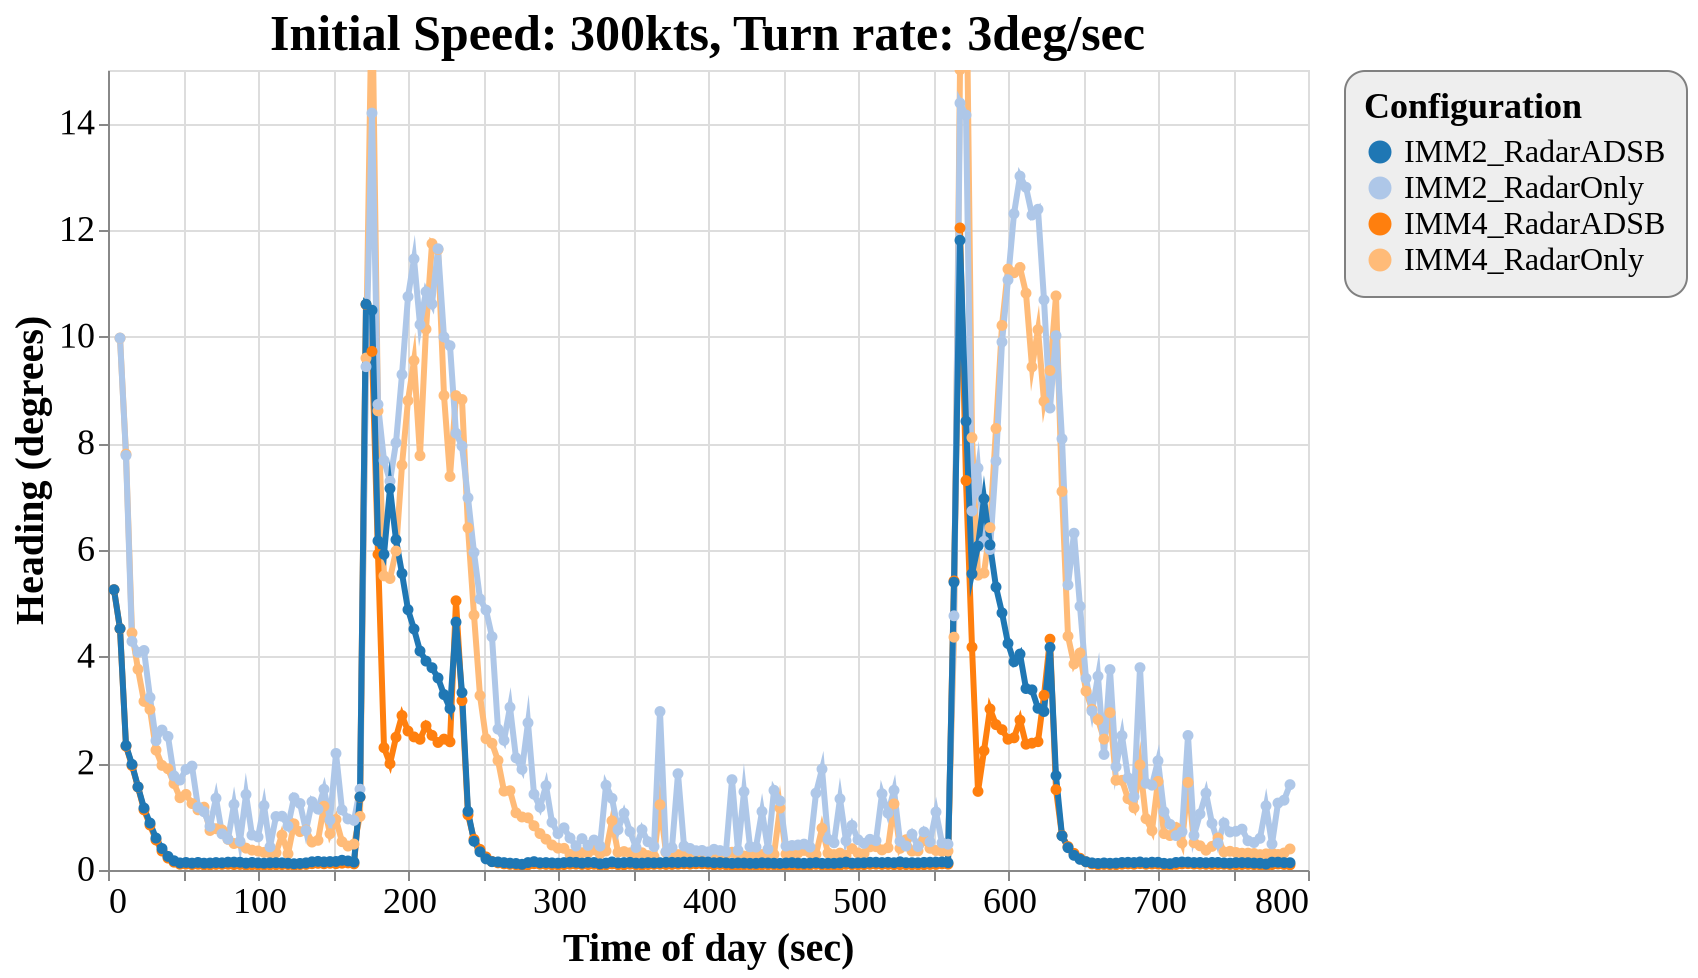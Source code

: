 {
  "config": {
    "view": {
      "continuousWidth": 600,
      "continuousHeight": 400
    },
    "axisX": {
      "labelFontSize": 18,
      "titleFontSize": 20
    },
    "axisY": {
      "labelFontSize": 18,
      "titleFontSize": 20
    },
    "font": "Times New Roman",
    "legend": {
      "cornerRadius": 10,
      "fillColor": "#EEEEEE",
      "labelFontSize": 16,
      "padding": 10,
      "strokeColor": "gray",
      "titleFontSize": 18
    },
    "title": {
      "fontSize": 25
    }
  },
  "data": {
    "name": "data-a53df1296fb81e96108ead14570cce68"
  },
  "mark": {
    "type": "line",
    "point": true,
    "strokeWidth": 3
  },
  "encoding": {
    "color": {
      "type": "ordinal",
      "field": "config",
      "scale": {
        "scheme": "category20"
      },
      "title": "Configuration"
    },
    "x": {
      "type": "quantitative",
      "field": "time",
      "title": "Time of day (sec)"
    },
    "y": {
      "type": "quantitative",
      "field": "rmse_hdg",
      "scale": {
        "domain": [
          0,
          15
        ],
        "zero": false
      },
      "title": "Heading (degrees)"
    }
  },
  "selection": {
    "selector051": {
      "type": "interval",
      "bind": "scales",
      "encodings": [
        "x",
        "y"
      ]
    }
  },
  "title": "Initial Speed: 300kts, Turn rate: 3deg/sec",
  "$schema": "https://vega.github.io/schema/vega-lite/v4.8.1.json",
  "datasets": {
    "data-a53df1296fb81e96108ead14570cce68": [
      {
        "scenario": "turns_new_13",
        "config": "IMM4_RadarOnly",
        "time": 8,
        "rmse_hdg": 9.9732012162595,
        "rmse_tr": 0.0
      },
      {
        "scenario": "turns_new_13",
        "config": "IMM4_RadarOnly",
        "time": 12,
        "rmse_hdg": 7.797612271898183,
        "rmse_tr": 8.017837257372731e-05
      },
      {
        "scenario": "turns_new_13",
        "config": "IMM4_RadarOnly",
        "time": 16,
        "rmse_hdg": 4.444804082671511,
        "rmse_tr": 0.0033670866824708
      },
      {
        "scenario": "turns_new_13",
        "config": "IMM4_RadarOnly",
        "time": 20,
        "rmse_hdg": 3.763865621350532,
        "rmse_tr": 0.0086443360331806
      },
      {
        "scenario": "turns_new_13",
        "config": "IMM4_RadarOnly",
        "time": 24,
        "rmse_hdg": 3.161516172193693,
        "rmse_tr": 0.0228902617832789
      },
      {
        "scenario": "turns_new_13",
        "config": "IMM4_RadarOnly",
        "time": 28,
        "rmse_hdg": 3.0107609384624734,
        "rmse_tr": 0.0454502160925241
      },
      {
        "scenario": "turns_new_13",
        "config": "IMM4_RadarOnly",
        "time": 32,
        "rmse_hdg": 2.248291017639843,
        "rmse_tr": 0.0256015109146142
      },
      {
        "scenario": "turns_new_13",
        "config": "IMM4_RadarOnly",
        "time": 36,
        "rmse_hdg": 1.9612647501777651,
        "rmse_tr": 0.0221909401803293
      },
      {
        "scenario": "turns_new_13",
        "config": "IMM4_RadarOnly",
        "time": 40,
        "rmse_hdg": 1.8981927237344356,
        "rmse_tr": 0.0220334397167901
      },
      {
        "scenario": "turns_new_13",
        "config": "IMM4_RadarOnly",
        "time": 44,
        "rmse_hdg": 1.6212744943147344,
        "rmse_tr": 0.0183762208562518
      },
      {
        "scenario": "turns_new_13",
        "config": "IMM4_RadarOnly",
        "time": 48,
        "rmse_hdg": 1.3551524003480246,
        "rmse_tr": 0.0164214390956405
      },
      {
        "scenario": "turns_new_13",
        "config": "IMM4_RadarOnly",
        "time": 52,
        "rmse_hdg": 1.4176292190624904,
        "rmse_tr": 0.0167354475733232
      },
      {
        "scenario": "turns_new_13",
        "config": "IMM4_RadarOnly",
        "time": 56,
        "rmse_hdg": 1.2461888168187742,
        "rmse_tr": 0.0173036446855275
      },
      {
        "scenario": "turns_new_13",
        "config": "IMM4_RadarOnly",
        "time": 60,
        "rmse_hdg": 1.1280883535137365,
        "rmse_tr": 0.0134940007246018
      },
      {
        "scenario": "turns_new_13",
        "config": "IMM4_RadarOnly",
        "time": 64,
        "rmse_hdg": 1.1782264500373296,
        "rmse_tr": 0.0144935027381796
      },
      {
        "scenario": "turns_new_13",
        "config": "IMM4_RadarOnly",
        "time": 68,
        "rmse_hdg": 0.7410531030179529,
        "rmse_tr": 0.0096638733311852
      },
      {
        "scenario": "turns_new_13",
        "config": "IMM4_RadarOnly",
        "time": 72,
        "rmse_hdg": 0.7739780545890866,
        "rmse_tr": 0.0102220066664943
      },
      {
        "scenario": "turns_new_13",
        "config": "IMM4_RadarOnly",
        "time": 76,
        "rmse_hdg": 0.7515254756430693,
        "rmse_tr": 0.0110504738800185
      },
      {
        "scenario": "turns_new_13",
        "config": "IMM4_RadarOnly",
        "time": 80,
        "rmse_hdg": 0.5747881597348962,
        "rmse_tr": 0.0068569672596564
      },
      {
        "scenario": "turns_new_13",
        "config": "IMM4_RadarOnly",
        "time": 84,
        "rmse_hdg": 0.4960383594582728,
        "rmse_tr": 0.0096752400626687
      },
      {
        "scenario": "turns_new_13",
        "config": "IMM4_RadarOnly",
        "time": 88,
        "rmse_hdg": 0.5033090501868605,
        "rmse_tr": 0.0058650782481688
      },
      {
        "scenario": "turns_new_13",
        "config": "IMM4_RadarOnly",
        "time": 92,
        "rmse_hdg": 0.4097877833675142,
        "rmse_tr": 0.0293087531924957
      },
      {
        "scenario": "turns_new_13",
        "config": "IMM4_RadarOnly",
        "time": 96,
        "rmse_hdg": 0.3722864786991627,
        "rmse_tr": 0.0224920726775753
      },
      {
        "scenario": "turns_new_13",
        "config": "IMM4_RadarOnly",
        "time": 100,
        "rmse_hdg": 0.3557324672212169,
        "rmse_tr": 0.0220654874248025
      },
      {
        "scenario": "turns_new_13",
        "config": "IMM4_RadarOnly",
        "time": 104,
        "rmse_hdg": 0.3303178153762368,
        "rmse_tr": 0.0163872803645534
      },
      {
        "scenario": "turns_new_13",
        "config": "IMM4_RadarOnly",
        "time": 108,
        "rmse_hdg": 0.3185863466534189,
        "rmse_tr": 0.0100909086982374
      },
      {
        "scenario": "turns_new_13",
        "config": "IMM4_RadarOnly",
        "time": 112,
        "rmse_hdg": 0.3221056578120301,
        "rmse_tr": 0.0150078198794577
      },
      {
        "scenario": "turns_new_13",
        "config": "IMM4_RadarOnly",
        "time": 116,
        "rmse_hdg": 0.6557373167446152,
        "rmse_tr": 0.0345749310504425
      },
      {
        "scenario": "turns_new_13",
        "config": "IMM4_RadarOnly",
        "time": 120,
        "rmse_hdg": 0.3042192746829286,
        "rmse_tr": 0.0220756782369252
      },
      {
        "scenario": "turns_new_13",
        "config": "IMM4_RadarOnly",
        "time": 124,
        "rmse_hdg": 0.8638173081620567,
        "rmse_tr": 0.0285938117147061
      },
      {
        "scenario": "turns_new_13",
        "config": "IMM4_RadarOnly",
        "time": 128,
        "rmse_hdg": 0.719342648640998,
        "rmse_tr": 0.0645790557723202
      },
      {
        "scenario": "turns_new_13",
        "config": "IMM4_RadarOnly",
        "time": 132,
        "rmse_hdg": 0.7497801330616091,
        "rmse_tr": 0.0552546292140918
      },
      {
        "scenario": "turns_new_13",
        "config": "IMM4_RadarOnly",
        "time": 136,
        "rmse_hdg": 0.5236821387598976,
        "rmse_tr": 0.0350291758095267
      },
      {
        "scenario": "turns_new_13",
        "config": "IMM4_RadarOnly",
        "time": 140,
        "rmse_hdg": 0.5563688353886614,
        "rmse_tr": 0.0385028785013869
      },
      {
        "scenario": "turns_new_13",
        "config": "IMM4_RadarOnly",
        "time": 144,
        "rmse_hdg": 1.195915832698557,
        "rmse_tr": 0.0513048104760328
      },
      {
        "scenario": "turns_new_13",
        "config": "IMM4_RadarOnly",
        "time": 148,
        "rmse_hdg": 0.6805028073391471,
        "rmse_tr": 0.0366797815108189
      },
      {
        "scenario": "turns_new_13",
        "config": "IMM4_RadarOnly",
        "time": 152,
        "rmse_hdg": 0.9468176362761926,
        "rmse_tr": 0.036706419597523
      },
      {
        "scenario": "turns_new_13",
        "config": "IMM4_RadarOnly",
        "time": 156,
        "rmse_hdg": 0.5308212070425915,
        "rmse_tr": 0.0287121322520905
      },
      {
        "scenario": "turns_new_13",
        "config": "IMM4_RadarOnly",
        "time": 160,
        "rmse_hdg": 0.4488469219255417,
        "rmse_tr": 0.0212929227519857
      },
      {
        "scenario": "turns_new_13",
        "config": "IMM4_RadarOnly",
        "time": 164,
        "rmse_hdg": 0.4860525268152915,
        "rmse_tr": 0.0185439450807983
      },
      {
        "scenario": "turns_new_13",
        "config": "IMM4_RadarOnly",
        "time": 168,
        "rmse_hdg": 1.0036343546682582,
        "rmse_tr": 1.412093401852567
      },
      {
        "scenario": "turns_new_13",
        "config": "IMM4_RadarOnly",
        "time": 172,
        "rmse_hdg": 9.598801410492207,
        "rmse_tr": 2.990817002878291
      },
      {
        "scenario": "turns_new_13",
        "config": "IMM4_RadarOnly",
        "time": 176,
        "rmse_hdg": 16.718336942290147,
        "rmse_tr": 2.823893496809105
      },
      {
        "scenario": "turns_new_13",
        "config": "IMM4_RadarOnly",
        "time": 180,
        "rmse_hdg": 8.609530611643017,
        "rmse_tr": 2.222198340996427
      },
      {
        "scenario": "turns_new_13",
        "config": "IMM4_RadarOnly",
        "time": 184,
        "rmse_hdg": 5.514955331227859,
        "rmse_tr": 1.4987115863710423
      },
      {
        "scenario": "turns_new_13",
        "config": "IMM4_RadarOnly",
        "time": 188,
        "rmse_hdg": 5.465258199431621,
        "rmse_tr": 0.8546499639139885
      },
      {
        "scenario": "turns_new_13",
        "config": "IMM4_RadarOnly",
        "time": 192,
        "rmse_hdg": 5.98097468351283,
        "rmse_tr": 0.525539857381368
      },
      {
        "scenario": "turns_new_13",
        "config": "IMM4_RadarOnly",
        "time": 196,
        "rmse_hdg": 7.592574916201027,
        "rmse_tr": 0.437943399494403
      },
      {
        "scenario": "turns_new_13",
        "config": "IMM4_RadarOnly",
        "time": 200,
        "rmse_hdg": 8.800685620004964,
        "rmse_tr": 0.4338744069324566
      },
      {
        "scenario": "turns_new_13",
        "config": "IMM4_RadarOnly",
        "time": 204,
        "rmse_hdg": 9.551040460722218,
        "rmse_tr": 0.4763582848510336
      },
      {
        "scenario": "turns_new_13",
        "config": "IMM4_RadarOnly",
        "time": 208,
        "rmse_hdg": 7.768515871984451,
        "rmse_tr": 0.4045336188267447
      },
      {
        "scenario": "turns_new_13",
        "config": "IMM4_RadarOnly",
        "time": 212,
        "rmse_hdg": 10.139811080687048,
        "rmse_tr": 0.6107564179145476
      },
      {
        "scenario": "turns_new_13",
        "config": "IMM4_RadarOnly",
        "time": 216,
        "rmse_hdg": 11.744505837152916,
        "rmse_tr": 0.6331440448164117
      },
      {
        "scenario": "turns_new_13",
        "config": "IMM4_RadarOnly",
        "time": 220,
        "rmse_hdg": 11.634082264678394,
        "rmse_tr": 0.6375468164679405
      },
      {
        "scenario": "turns_new_13",
        "config": "IMM4_RadarOnly",
        "time": 224,
        "rmse_hdg": 8.897369884212216,
        "rmse_tr": 0.474412665331594
      },
      {
        "scenario": "turns_new_13",
        "config": "IMM4_RadarOnly",
        "time": 228,
        "rmse_hdg": 7.378494063970964,
        "rmse_tr": 1.7225679472850115
      },
      {
        "scenario": "turns_new_13",
        "config": "IMM4_RadarOnly",
        "time": 232,
        "rmse_hdg": 8.893990172809382,
        "rmse_tr": 2.9399534819652167
      },
      {
        "scenario": "turns_new_13",
        "config": "IMM4_RadarOnly",
        "time": 236,
        "rmse_hdg": 8.821386285612936,
        "rmse_tr": 2.517576013523061
      },
      {
        "scenario": "turns_new_13",
        "config": "IMM4_RadarOnly",
        "time": 240,
        "rmse_hdg": 6.415851068060746,
        "rmse_tr": 1.8865229658619684
      },
      {
        "scenario": "turns_new_13",
        "config": "IMM4_RadarOnly",
        "time": 244,
        "rmse_hdg": 4.779400590032189,
        "rmse_tr": 1.387945386585098
      },
      {
        "scenario": "turns_new_13",
        "config": "IMM4_RadarOnly",
        "time": 248,
        "rmse_hdg": 3.270021406657762,
        "rmse_tr": 1.0417438803595953
      },
      {
        "scenario": "turns_new_13",
        "config": "IMM4_RadarOnly",
        "time": 252,
        "rmse_hdg": 2.462329122169162,
        "rmse_tr": 0.8195211744922619
      },
      {
        "scenario": "turns_new_13",
        "config": "IMM4_RadarOnly",
        "time": 256,
        "rmse_hdg": 2.375594352875039,
        "rmse_tr": 0.6457337591043687
      },
      {
        "scenario": "turns_new_13",
        "config": "IMM4_RadarOnly",
        "time": 260,
        "rmse_hdg": 2.0536522344350328,
        "rmse_tr": 0.4948839875415247
      },
      {
        "scenario": "turns_new_13",
        "config": "IMM4_RadarOnly",
        "time": 264,
        "rmse_hdg": 1.4792227688891204,
        "rmse_tr": 0.3893958610041511
      },
      {
        "scenario": "turns_new_13",
        "config": "IMM4_RadarOnly",
        "time": 268,
        "rmse_hdg": 1.4858151215216744,
        "rmse_tr": 0.3076674545718798
      },
      {
        "scenario": "turns_new_13",
        "config": "IMM4_RadarOnly",
        "time": 272,
        "rmse_hdg": 1.072335146615397,
        "rmse_tr": 0.2404376318299612
      },
      {
        "scenario": "turns_new_13",
        "config": "IMM4_RadarOnly",
        "time": 276,
        "rmse_hdg": 0.9941185250215596,
        "rmse_tr": 0.1911235565821152
      },
      {
        "scenario": "turns_new_13",
        "config": "IMM4_RadarOnly",
        "time": 280,
        "rmse_hdg": 0.9782755097481374,
        "rmse_tr": 0.1511981467961647
      },
      {
        "scenario": "turns_new_13",
        "config": "IMM4_RadarOnly",
        "time": 284,
        "rmse_hdg": 0.8289647813361227,
        "rmse_tr": 0.1113946776237471
      },
      {
        "scenario": "turns_new_13",
        "config": "IMM4_RadarOnly",
        "time": 288,
        "rmse_hdg": 0.6827803754472503,
        "rmse_tr": 0.0903537173921214
      },
      {
        "scenario": "turns_new_13",
        "config": "IMM4_RadarOnly",
        "time": 292,
        "rmse_hdg": 0.5784329885321406,
        "rmse_tr": 0.0733215350357587
      },
      {
        "scenario": "turns_new_13",
        "config": "IMM4_RadarOnly",
        "time": 296,
        "rmse_hdg": 0.4684541105928559,
        "rmse_tr": 0.055724861141628
      },
      {
        "scenario": "turns_new_13",
        "config": "IMM4_RadarOnly",
        "time": 300,
        "rmse_hdg": 0.4099484680772354,
        "rmse_tr": 0.0445126695051967
      },
      {
        "scenario": "turns_new_13",
        "config": "IMM4_RadarOnly",
        "time": 304,
        "rmse_hdg": 0.4057987219542803,
        "rmse_tr": 0.035756003423508
      },
      {
        "scenario": "turns_new_13",
        "config": "IMM4_RadarOnly",
        "time": 308,
        "rmse_hdg": 0.2953883642161408,
        "rmse_tr": 0.0326725682229866
      },
      {
        "scenario": "turns_new_13",
        "config": "IMM4_RadarOnly",
        "time": 312,
        "rmse_hdg": 0.2897514147557201,
        "rmse_tr": 0.0220795287140666
      },
      {
        "scenario": "turns_new_13",
        "config": "IMM4_RadarOnly",
        "time": 316,
        "rmse_hdg": 0.3243184121082734,
        "rmse_tr": 0.0243185809285488
      },
      {
        "scenario": "turns_new_13",
        "config": "IMM4_RadarOnly",
        "time": 320,
        "rmse_hdg": 0.3239967793720766,
        "rmse_tr": 0.014677035201935
      },
      {
        "scenario": "turns_new_13",
        "config": "IMM4_RadarOnly",
        "time": 324,
        "rmse_hdg": 0.3777179282656992,
        "rmse_tr": 0.0148780972499099
      },
      {
        "scenario": "turns_new_13",
        "config": "IMM4_RadarOnly",
        "time": 328,
        "rmse_hdg": 0.3050555754441975,
        "rmse_tr": 0.0123109595900318
      },
      {
        "scenario": "turns_new_13",
        "config": "IMM4_RadarOnly",
        "time": 332,
        "rmse_hdg": 0.3559695011012697,
        "rmse_tr": 0.0111429670324251
      },
      {
        "scenario": "turns_new_13",
        "config": "IMM4_RadarOnly",
        "time": 336,
        "rmse_hdg": 0.9214345699324868,
        "rmse_tr": 0.044179755922066
      },
      {
        "scenario": "turns_new_13",
        "config": "IMM4_RadarOnly",
        "time": 340,
        "rmse_hdg": 0.3320369398301433,
        "rmse_tr": 0.034300332274158
      },
      {
        "scenario": "turns_new_13",
        "config": "IMM4_RadarOnly",
        "time": 344,
        "rmse_hdg": 0.3456623098233777,
        "rmse_tr": 0.0309063668766407
      },
      {
        "scenario": "turns_new_13",
        "config": "IMM4_RadarOnly",
        "time": 348,
        "rmse_hdg": 0.3217469918438482,
        "rmse_tr": 0.0195359437599402
      },
      {
        "scenario": "turns_new_13",
        "config": "IMM4_RadarOnly",
        "time": 352,
        "rmse_hdg": 0.3023452927636534,
        "rmse_tr": 0.0128352288094739
      },
      {
        "scenario": "turns_new_13",
        "config": "IMM4_RadarOnly",
        "time": 356,
        "rmse_hdg": 0.3223699248085198,
        "rmse_tr": 0.0172289803284435
      },
      {
        "scenario": "turns_new_13",
        "config": "IMM4_RadarOnly",
        "time": 360,
        "rmse_hdg": 0.2703623025643324,
        "rmse_tr": 0.0111869390645432
      },
      {
        "scenario": "turns_new_13",
        "config": "IMM4_RadarOnly",
        "time": 364,
        "rmse_hdg": 0.2497886430508426,
        "rmse_tr": 0.0113684205550064
      },
      {
        "scenario": "turns_new_13",
        "config": "IMM4_RadarOnly",
        "time": 368,
        "rmse_hdg": 1.2242430529235533,
        "rmse_tr": 0.0336198739000108
      },
      {
        "scenario": "turns_new_13",
        "config": "IMM4_RadarOnly",
        "time": 372,
        "rmse_hdg": 0.3296902366978967,
        "rmse_tr": 0.0204435631767634
      },
      {
        "scenario": "turns_new_13",
        "config": "IMM4_RadarOnly",
        "time": 376,
        "rmse_hdg": 0.3088210202288888,
        "rmse_tr": 0.015877883457772
      },
      {
        "scenario": "turns_new_13",
        "config": "IMM4_RadarOnly",
        "time": 380,
        "rmse_hdg": 0.2883814988671971,
        "rmse_tr": 0.0163233600503491
      },
      {
        "scenario": "turns_new_13",
        "config": "IMM4_RadarOnly",
        "time": 384,
        "rmse_hdg": 0.3238917756796878,
        "rmse_tr": 0.0130633861928494
      },
      {
        "scenario": "turns_new_13",
        "config": "IMM4_RadarOnly",
        "time": 388,
        "rmse_hdg": 0.327599788799718,
        "rmse_tr": 0.0099414638108632
      },
      {
        "scenario": "turns_new_13",
        "config": "IMM4_RadarOnly",
        "time": 392,
        "rmse_hdg": 0.2881803034975598,
        "rmse_tr": 0.0093946418651616
      },
      {
        "scenario": "turns_new_13",
        "config": "IMM4_RadarOnly",
        "time": 396,
        "rmse_hdg": 0.2857096428194219,
        "rmse_tr": 0.0094491118252306
      },
      {
        "scenario": "turns_new_13",
        "config": "IMM4_RadarOnly",
        "time": 400,
        "rmse_hdg": 0.2744921600810223,
        "rmse_tr": 0.007135095976551
      },
      {
        "scenario": "turns_new_13",
        "config": "IMM4_RadarOnly",
        "time": 404,
        "rmse_hdg": 0.3198437118343915,
        "rmse_tr": 0.0079552979017685
      },
      {
        "scenario": "turns_new_13",
        "config": "IMM4_RadarOnly",
        "time": 408,
        "rmse_hdg": 0.3105483501449922,
        "rmse_tr": 0.0078206279941077
      },
      {
        "scenario": "turns_new_13",
        "config": "IMM4_RadarOnly",
        "time": 412,
        "rmse_hdg": 0.2929433212648578,
        "rmse_tr": 0.0072671213442173
      },
      {
        "scenario": "turns_new_13",
        "config": "IMM4_RadarOnly",
        "time": 416,
        "rmse_hdg": 0.3326933249779003,
        "rmse_tr": 0.0053168257789433
      },
      {
        "scenario": "turns_new_13",
        "config": "IMM4_RadarOnly",
        "time": 420,
        "rmse_hdg": 0.2662007835128558,
        "rmse_tr": 0.0072676976114467
      },
      {
        "scenario": "turns_new_13",
        "config": "IMM4_RadarOnly",
        "time": 424,
        "rmse_hdg": 0.2618417673158946,
        "rmse_tr": 0.0066815458956408
      },
      {
        "scenario": "turns_new_13",
        "config": "IMM4_RadarOnly",
        "time": 428,
        "rmse_hdg": 0.2846355411826646,
        "rmse_tr": 0.0074099424003707
      },
      {
        "scenario": "turns_new_13",
        "config": "IMM4_RadarOnly",
        "time": 432,
        "rmse_hdg": 0.2941609536744592,
        "rmse_tr": 0.0051535489389998
      },
      {
        "scenario": "turns_new_13",
        "config": "IMM4_RadarOnly",
        "time": 436,
        "rmse_hdg": 0.2894384681856762,
        "rmse_tr": 0.0140596862027359
      },
      {
        "scenario": "turns_new_13",
        "config": "IMM4_RadarOnly",
        "time": 440,
        "rmse_hdg": 0.2837792569351492,
        "rmse_tr": 0.0116858261724763
      },
      {
        "scenario": "turns_new_13",
        "config": "IMM4_RadarOnly",
        "time": 444,
        "rmse_hdg": 0.2916547616617986,
        "rmse_tr": 0.0102257368655977
      },
      {
        "scenario": "turns_new_13",
        "config": "IMM4_RadarOnly",
        "time": 448,
        "rmse_hdg": 1.1609364485190403,
        "rmse_tr": 0.0476653372483611
      },
      {
        "scenario": "turns_new_13",
        "config": "IMM4_RadarOnly",
        "time": 452,
        "rmse_hdg": 0.2981588524573808,
        "rmse_tr": 0.021244974959716
      },
      {
        "scenario": "turns_new_13",
        "config": "IMM4_RadarOnly",
        "time": 456,
        "rmse_hdg": 0.3097956315594748,
        "rmse_tr": 0.0102449727508991
      },
      {
        "scenario": "turns_new_13",
        "config": "IMM4_RadarOnly",
        "time": 460,
        "rmse_hdg": 0.3210254708604558,
        "rmse_tr": 0.022328111402972
      },
      {
        "scenario": "turns_new_13",
        "config": "IMM4_RadarOnly",
        "time": 464,
        "rmse_hdg": 0.366867369313033,
        "rmse_tr": 0.0119230286048097
      },
      {
        "scenario": "turns_new_13",
        "config": "IMM4_RadarOnly",
        "time": 468,
        "rmse_hdg": 0.3244489532849069,
        "rmse_tr": 0.0101215015941582
      },
      {
        "scenario": "turns_new_13",
        "config": "IMM4_RadarOnly",
        "time": 472,
        "rmse_hdg": 0.2915803793931602,
        "rmse_tr": 0.0123879982240876
      },
      {
        "scenario": "turns_new_13",
        "config": "IMM4_RadarOnly",
        "time": 476,
        "rmse_hdg": 0.7826548719893401,
        "rmse_tr": 0.0377390632089866
      },
      {
        "scenario": "turns_new_13",
        "config": "IMM4_RadarOnly",
        "time": 480,
        "rmse_hdg": 0.3187706164036333,
        "rmse_tr": 0.0301191359926073
      },
      {
        "scenario": "turns_new_13",
        "config": "IMM4_RadarOnly",
        "time": 484,
        "rmse_hdg": 0.2890261426084319,
        "rmse_tr": 0.025714427964774
      },
      {
        "scenario": "turns_new_13",
        "config": "IMM4_RadarOnly",
        "time": 488,
        "rmse_hdg": 0.3162106721620719,
        "rmse_tr": 0.0168447882709131
      },
      {
        "scenario": "turns_new_13",
        "config": "IMM4_RadarOnly",
        "time": 492,
        "rmse_hdg": 0.273206498906553,
        "rmse_tr": 0.0175735214660129
      },
      {
        "scenario": "turns_new_13",
        "config": "IMM4_RadarOnly",
        "time": 496,
        "rmse_hdg": 0.400179754131111,
        "rmse_tr": 0.0147242880145101
      },
      {
        "scenario": "turns_new_13",
        "config": "IMM4_RadarOnly",
        "time": 500,
        "rmse_hdg": 0.318514287515258,
        "rmse_tr": 0.0114025246137672
      },
      {
        "scenario": "turns_new_13",
        "config": "IMM4_RadarOnly",
        "time": 504,
        "rmse_hdg": 0.3071610120505955,
        "rmse_tr": 0.0106710019065756
      },
      {
        "scenario": "turns_new_13",
        "config": "IMM4_RadarOnly",
        "time": 508,
        "rmse_hdg": 0.4345711159229546,
        "rmse_tr": 0.0088424722260515
      },
      {
        "scenario": "turns_new_13",
        "config": "IMM4_RadarOnly",
        "time": 512,
        "rmse_hdg": 0.4374850290980618,
        "rmse_tr": 0.0119709637290712
      },
      {
        "scenario": "turns_new_13",
        "config": "IMM4_RadarOnly",
        "time": 516,
        "rmse_hdg": 0.3764325295127451,
        "rmse_tr": 0.0127511579468496
      },
      {
        "scenario": "turns_new_13",
        "config": "IMM4_RadarOnly",
        "time": 520,
        "rmse_hdg": 0.4179860389619756,
        "rmse_tr": 0.0097337359959244
      },
      {
        "scenario": "turns_new_13",
        "config": "IMM4_RadarOnly",
        "time": 524,
        "rmse_hdg": 1.2396274115245214,
        "rmse_tr": 0.0222627860294044
      },
      {
        "scenario": "turns_new_13",
        "config": "IMM4_RadarOnly",
        "time": 528,
        "rmse_hdg": 0.4061144980264117,
        "rmse_tr": 0.0178362153976157
      },
      {
        "scenario": "turns_new_13",
        "config": "IMM4_RadarOnly",
        "time": 532,
        "rmse_hdg": 0.5669311765144922,
        "rmse_tr": 0.0141257173414647
      },
      {
        "scenario": "turns_new_13",
        "config": "IMM4_RadarOnly",
        "time": 536,
        "rmse_hdg": 0.3552484631750524,
        "rmse_tr": 0.0139810428374828
      },
      {
        "scenario": "turns_new_13",
        "config": "IMM4_RadarOnly",
        "time": 540,
        "rmse_hdg": 0.3579344985652508,
        "rmse_tr": 0.0076443477571064
      },
      {
        "scenario": "turns_new_13",
        "config": "IMM4_RadarOnly",
        "time": 544,
        "rmse_hdg": 0.5578517091591327,
        "rmse_tr": 0.0078029500454484
      },
      {
        "scenario": "turns_new_13",
        "config": "IMM4_RadarOnly",
        "time": 548,
        "rmse_hdg": 0.4074292946475324,
        "rmse_tr": 0.0101180971734293
      },
      {
        "scenario": "turns_new_13",
        "config": "IMM4_RadarOnly",
        "time": 552,
        "rmse_hdg": 0.3659177156792014,
        "rmse_tr": 0.0099295759664368
      },
      {
        "scenario": "turns_new_13",
        "config": "IMM4_RadarOnly",
        "time": 556,
        "rmse_hdg": 0.3500127929431735,
        "rmse_tr": 0.0085266308021293
      },
      {
        "scenario": "turns_new_13",
        "config": "IMM4_RadarOnly",
        "time": 560,
        "rmse_hdg": 0.3556941240155027,
        "rmse_tr": 0.0098587131691774
      },
      {
        "scenario": "turns_new_13",
        "config": "IMM4_RadarOnly",
        "time": 564,
        "rmse_hdg": 4.365565564001988,
        "rmse_tr": 2.5453360897924657
      },
      {
        "scenario": "turns_new_13",
        "config": "IMM4_RadarOnly",
        "time": 568,
        "rmse_hdg": 15.004481837007951,
        "rmse_tr": 2.981922858429304
      },
      {
        "scenario": "turns_new_13",
        "config": "IMM4_RadarOnly",
        "time": 572,
        "rmse_hdg": 17.580363863494327,
        "rmse_tr": 2.746135289612867
      },
      {
        "scenario": "turns_new_13",
        "config": "IMM4_RadarOnly",
        "time": 576,
        "rmse_hdg": 8.106336587323916,
        "rmse_tr": 2.2168520654915094
      },
      {
        "scenario": "turns_new_13",
        "config": "IMM4_RadarOnly",
        "time": 580,
        "rmse_hdg": 5.528286547810801,
        "rmse_tr": 1.6084858337433192
      },
      {
        "scenario": "turns_new_13",
        "config": "IMM4_RadarOnly",
        "time": 584,
        "rmse_hdg": 5.568303510298271,
        "rmse_tr": 1.2463418103661077
      },
      {
        "scenario": "turns_new_13",
        "config": "IMM4_RadarOnly",
        "time": 588,
        "rmse_hdg": 6.419032400008674,
        "rmse_tr": 0.9508234016425506
      },
      {
        "scenario": "turns_new_13",
        "config": "IMM4_RadarOnly",
        "time": 592,
        "rmse_hdg": 8.278378166956303,
        "rmse_tr": 0.76555596945038
      },
      {
        "scenario": "turns_new_13",
        "config": "IMM4_RadarOnly",
        "time": 596,
        "rmse_hdg": 10.210631333167733,
        "rmse_tr": 0.6434793249203894
      },
      {
        "scenario": "turns_new_13",
        "config": "IMM4_RadarOnly",
        "time": 600,
        "rmse_hdg": 11.266419608042195,
        "rmse_tr": 0.5388117101133046
      },
      {
        "scenario": "turns_new_13",
        "config": "IMM4_RadarOnly",
        "time": 604,
        "rmse_hdg": 11.198411006797445,
        "rmse_tr": 0.4411913011259278
      },
      {
        "scenario": "turns_new_13",
        "config": "IMM4_RadarOnly",
        "time": 608,
        "rmse_hdg": 11.29724791230865,
        "rmse_tr": 0.3556963404670079
      },
      {
        "scenario": "turns_new_13",
        "config": "IMM4_RadarOnly",
        "time": 612,
        "rmse_hdg": 10.815519046825887,
        "rmse_tr": 0.3322089638071236
      },
      {
        "scenario": "turns_new_13",
        "config": "IMM4_RadarOnly",
        "time": 616,
        "rmse_hdg": 9.434131329418426,
        "rmse_tr": 0.3289005839807177
      },
      {
        "scenario": "turns_new_13",
        "config": "IMM4_RadarOnly",
        "time": 620,
        "rmse_hdg": 10.12897830977336,
        "rmse_tr": 0.3443532666514449
      },
      {
        "scenario": "turns_new_13",
        "config": "IMM4_RadarOnly",
        "time": 624,
        "rmse_hdg": 8.78639866864393,
        "rmse_tr": 2.7235610834112878
      },
      {
        "scenario": "turns_new_13",
        "config": "IMM4_RadarOnly",
        "time": 628,
        "rmse_hdg": 9.36540835260861,
        "rmse_tr": 2.954071359957681
      },
      {
        "scenario": "turns_new_13",
        "config": "IMM4_RadarOnly",
        "time": 632,
        "rmse_hdg": 10.764247159063585,
        "rmse_tr": 2.4420998961007334
      },
      {
        "scenario": "turns_new_13",
        "config": "IMM4_RadarOnly",
        "time": 636,
        "rmse_hdg": 7.097492514966113,
        "rmse_tr": 1.7774605733253346
      },
      {
        "scenario": "turns_new_13",
        "config": "IMM4_RadarOnly",
        "time": 640,
        "rmse_hdg": 4.382534882918789,
        "rmse_tr": 1.3625796351528718
      },
      {
        "scenario": "turns_new_13",
        "config": "IMM4_RadarOnly",
        "time": 644,
        "rmse_hdg": 3.86340921586502,
        "rmse_tr": 1.041333158836454
      },
      {
        "scenario": "turns_new_13",
        "config": "IMM4_RadarOnly",
        "time": 648,
        "rmse_hdg": 4.068338274503422,
        "rmse_tr": 0.844175828062028
      },
      {
        "scenario": "turns_new_13",
        "config": "IMM4_RadarOnly",
        "time": 652,
        "rmse_hdg": 3.353499296890724,
        "rmse_tr": 0.6379802062459649
      },
      {
        "scenario": "turns_new_13",
        "config": "IMM4_RadarOnly",
        "time": 656,
        "rmse_hdg": 3.013799575085888,
        "rmse_tr": 0.5032028960026508
      },
      {
        "scenario": "turns_new_13",
        "config": "IMM4_RadarOnly",
        "time": 660,
        "rmse_hdg": 2.818079837868818,
        "rmse_tr": 0.3947747623819165
      },
      {
        "scenario": "turns_new_13",
        "config": "IMM4_RadarOnly",
        "time": 664,
        "rmse_hdg": 2.453936500365502,
        "rmse_tr": 0.3031732546232279
      },
      {
        "scenario": "turns_new_13",
        "config": "IMM4_RadarOnly",
        "time": 668,
        "rmse_hdg": 2.9498246079032078,
        "rmse_tr": 0.242454891068212
      },
      {
        "scenario": "turns_new_13",
        "config": "IMM4_RadarOnly",
        "time": 672,
        "rmse_hdg": 1.6825401431565703,
        "rmse_tr": 0.1862837065696657
      },
      {
        "scenario": "turns_new_13",
        "config": "IMM4_RadarOnly",
        "time": 676,
        "rmse_hdg": 1.6815678958148836,
        "rmse_tr": 0.145601737222991
      },
      {
        "scenario": "turns_new_13",
        "config": "IMM4_RadarOnly",
        "time": 680,
        "rmse_hdg": 1.3373825182048693,
        "rmse_tr": 0.1193712740430739
      },
      {
        "scenario": "turns_new_13",
        "config": "IMM4_RadarOnly",
        "time": 684,
        "rmse_hdg": 1.1656114275349232,
        "rmse_tr": 0.0916117433944894
      },
      {
        "scenario": "turns_new_13",
        "config": "IMM4_RadarOnly",
        "time": 688,
        "rmse_hdg": 1.9721251511859732,
        "rmse_tr": 0.1049273750260185
      },
      {
        "scenario": "turns_new_13",
        "config": "IMM4_RadarOnly",
        "time": 692,
        "rmse_hdg": 0.962565565316186,
        "rmse_tr": 0.0664672197304904
      },
      {
        "scenario": "turns_new_13",
        "config": "IMM4_RadarOnly",
        "time": 696,
        "rmse_hdg": 0.7392939574726385,
        "rmse_tr": 0.0410915289323724
      },
      {
        "scenario": "turns_new_13",
        "config": "IMM4_RadarOnly",
        "time": 700,
        "rmse_hdg": 1.6612116920231106,
        "rmse_tr": 0.0604293199886091
      },
      {
        "scenario": "turns_new_13",
        "config": "IMM4_RadarOnly",
        "time": 704,
        "rmse_hdg": 0.6825996290074633,
        "rmse_tr": 0.0411161854289202
      },
      {
        "scenario": "turns_new_13",
        "config": "IMM4_RadarOnly",
        "time": 708,
        "rmse_hdg": 0.6463487190879759,
        "rmse_tr": 0.033863697376394
      },
      {
        "scenario": "turns_new_13",
        "config": "IMM4_RadarOnly",
        "time": 712,
        "rmse_hdg": 0.795869773048438,
        "rmse_tr": 0.0541833869400008
      },
      {
        "scenario": "turns_new_13",
        "config": "IMM4_RadarOnly",
        "time": 716,
        "rmse_hdg": 0.5059459786709767,
        "rmse_tr": 0.0192692777930743
      },
      {
        "scenario": "turns_new_13",
        "config": "IMM4_RadarOnly",
        "time": 720,
        "rmse_hdg": 1.6412980900159035,
        "rmse_tr": 0.0675458395075715
      },
      {
        "scenario": "turns_new_13",
        "config": "IMM4_RadarOnly",
        "time": 724,
        "rmse_hdg": 0.5112938769156437,
        "rmse_tr": 0.0468414849709711
      },
      {
        "scenario": "turns_new_13",
        "config": "IMM4_RadarOnly",
        "time": 728,
        "rmse_hdg": 0.4536171217565375,
        "rmse_tr": 0.020991665012571
      },
      {
        "scenario": "turns_new_13",
        "config": "IMM4_RadarOnly",
        "time": 732,
        "rmse_hdg": 0.3708253343171536,
        "rmse_tr": 0.0328709033297578
      },
      {
        "scenario": "turns_new_13",
        "config": "IMM4_RadarOnly",
        "time": 736,
        "rmse_hdg": 0.4427297020091336,
        "rmse_tr": 0.0190092118980851
      },
      {
        "scenario": "turns_new_13",
        "config": "IMM4_RadarOnly",
        "time": 740,
        "rmse_hdg": 0.5986767816517433,
        "rmse_tr": 0.0372365728969666
      },
      {
        "scenario": "turns_new_13",
        "config": "IMM4_RadarOnly",
        "time": 744,
        "rmse_hdg": 0.338457419267969,
        "rmse_tr": 0.029297809539889
      },
      {
        "scenario": "turns_new_13",
        "config": "IMM4_RadarOnly",
        "time": 748,
        "rmse_hdg": 0.3506172163947922,
        "rmse_tr": 0.022154158904295
      },
      {
        "scenario": "turns_new_13",
        "config": "IMM4_RadarOnly",
        "time": 752,
        "rmse_hdg": 0.3283962814147865,
        "rmse_tr": 0.0163477107589663
      },
      {
        "scenario": "turns_new_13",
        "config": "IMM4_RadarOnly",
        "time": 756,
        "rmse_hdg": 0.3140265531071178,
        "rmse_tr": 0.0147547748299216
      },
      {
        "scenario": "turns_new_13",
        "config": "IMM4_RadarOnly",
        "time": 760,
        "rmse_hdg": 0.3161940332559523,
        "rmse_tr": 0.0133664904394035
      },
      {
        "scenario": "turns_new_13",
        "config": "IMM4_RadarOnly",
        "time": 764,
        "rmse_hdg": 0.3090093278622551,
        "rmse_tr": 0.0095090900783222
      },
      {
        "scenario": "turns_new_13",
        "config": "IMM4_RadarOnly",
        "time": 768,
        "rmse_hdg": 0.2881607532581587,
        "rmse_tr": 0.0084904005446416
      },
      {
        "scenario": "turns_new_13",
        "config": "IMM4_RadarOnly",
        "time": 772,
        "rmse_hdg": 0.3020927010041794,
        "rmse_tr": 0.0134483934250261
      },
      {
        "scenario": "turns_new_13",
        "config": "IMM4_RadarOnly",
        "time": 776,
        "rmse_hdg": 0.3209553376517104,
        "rmse_tr": 0.0123765409999437
      },
      {
        "scenario": "turns_new_13",
        "config": "IMM4_RadarOnly",
        "time": 780,
        "rmse_hdg": 0.2910166089189184,
        "rmse_tr": 0.0256492547000232
      },
      {
        "scenario": "turns_new_13",
        "config": "IMM4_RadarOnly",
        "time": 784,
        "rmse_hdg": 0.3184031988139029,
        "rmse_tr": 0.0282573646456356
      },
      {
        "scenario": "turns_new_13",
        "config": "IMM4_RadarOnly",
        "time": 788,
        "rmse_hdg": 0.394466728635001,
        "rmse_tr": 0.0147382947905561
      },
      {
        "scenario": "turns_new_13",
        "config": "IMM4_RadarADSB",
        "time": 4,
        "rmse_hdg": 5.255126292392343,
        "rmse_tr": 0.0
      },
      {
        "scenario": "turns_new_13",
        "config": "IMM4_RadarADSB",
        "time": 8,
        "rmse_hdg": 4.524801819066941,
        "rmse_tr": 0.0001741541567969
      },
      {
        "scenario": "turns_new_13",
        "config": "IMM4_RadarADSB",
        "time": 12,
        "rmse_hdg": 2.321136358052665,
        "rmse_tr": 0.0015994161022485
      },
      {
        "scenario": "turns_new_13",
        "config": "IMM4_RadarADSB",
        "time": 16,
        "rmse_hdg": 1.958557886121467,
        "rmse_tr": 0.0046591362220448
      },
      {
        "scenario": "turns_new_13",
        "config": "IMM4_RadarADSB",
        "time": 20,
        "rmse_hdg": 1.555769194075682,
        "rmse_tr": 0.0074404774509426
      },
      {
        "scenario": "turns_new_13",
        "config": "IMM4_RadarADSB",
        "time": 24,
        "rmse_hdg": 1.1276534808536516,
        "rmse_tr": 0.0075031857640717
      },
      {
        "scenario": "turns_new_13",
        "config": "IMM4_RadarADSB",
        "time": 28,
        "rmse_hdg": 0.843243858015955,
        "rmse_tr": 0.0067402739200277
      },
      {
        "scenario": "turns_new_13",
        "config": "IMM4_RadarADSB",
        "time": 32,
        "rmse_hdg": 0.563155928054687,
        "rmse_tr": 0.0070946684600121
      },
      {
        "scenario": "turns_new_13",
        "config": "IMM4_RadarADSB",
        "time": 36,
        "rmse_hdg": 0.3559836937893398,
        "rmse_tr": 0.0055568177040924
      },
      {
        "scenario": "turns_new_13",
        "config": "IMM4_RadarADSB",
        "time": 40,
        "rmse_hdg": 0.2235520459342279,
        "rmse_tr": 0.004776515827282
      },
      {
        "scenario": "turns_new_13",
        "config": "IMM4_RadarADSB",
        "time": 44,
        "rmse_hdg": 0.1473429045011981,
        "rmse_tr": 0.0040824213873094
      },
      {
        "scenario": "turns_new_13",
        "config": "IMM4_RadarADSB",
        "time": 48,
        "rmse_hdg": 0.1081904451132035,
        "rmse_tr": 0.0038400924917021
      },
      {
        "scenario": "turns_new_13",
        "config": "IMM4_RadarADSB",
        "time": 52,
        "rmse_hdg": 0.1109403906170801,
        "rmse_tr": 0.0036698875084019
      },
      {
        "scenario": "turns_new_13",
        "config": "IMM4_RadarADSB",
        "time": 56,
        "rmse_hdg": 0.1013532595503295,
        "rmse_tr": 0.0033905811107325
      },
      {
        "scenario": "turns_new_13",
        "config": "IMM4_RadarADSB",
        "time": 60,
        "rmse_hdg": 0.107377996487608,
        "rmse_tr": 0.0036546104408545
      },
      {
        "scenario": "turns_new_13",
        "config": "IMM4_RadarADSB",
        "time": 64,
        "rmse_hdg": 0.0962313512997352,
        "rmse_tr": 0.0034847156617496
      },
      {
        "scenario": "turns_new_13",
        "config": "IMM4_RadarADSB",
        "time": 68,
        "rmse_hdg": 0.0960896533270362,
        "rmse_tr": 0.0034387058592699
      },
      {
        "scenario": "turns_new_13",
        "config": "IMM4_RadarADSB",
        "time": 72,
        "rmse_hdg": 0.1045892339097548,
        "rmse_tr": 0.0031247334357299
      },
      {
        "scenario": "turns_new_13",
        "config": "IMM4_RadarADSB",
        "time": 76,
        "rmse_hdg": 0.10464060001937,
        "rmse_tr": 0.0036873174998672
      },
      {
        "scenario": "turns_new_13",
        "config": "IMM4_RadarADSB",
        "time": 80,
        "rmse_hdg": 0.1074932301149606,
        "rmse_tr": 0.0036902917804229
      },
      {
        "scenario": "turns_new_13",
        "config": "IMM4_RadarADSB",
        "time": 84,
        "rmse_hdg": 0.1012824342514003,
        "rmse_tr": 0.0035219578150811
      },
      {
        "scenario": "turns_new_13",
        "config": "IMM4_RadarADSB",
        "time": 88,
        "rmse_hdg": 0.10384758330116,
        "rmse_tr": 0.0039624984199647
      },
      {
        "scenario": "turns_new_13",
        "config": "IMM4_RadarADSB",
        "time": 92,
        "rmse_hdg": 0.0923718048734056,
        "rmse_tr": 0.0036698801253212
      },
      {
        "scenario": "turns_new_13",
        "config": "IMM4_RadarADSB",
        "time": 96,
        "rmse_hdg": 0.0981501253130941,
        "rmse_tr": 0.0038486644995419
      },
      {
        "scenario": "turns_new_13",
        "config": "IMM4_RadarADSB",
        "time": 100,
        "rmse_hdg": 0.0957061179703215,
        "rmse_tr": 0.0033492017768974
      },
      {
        "scenario": "turns_new_13",
        "config": "IMM4_RadarADSB",
        "time": 104,
        "rmse_hdg": 0.0943557099491068,
        "rmse_tr": 0.0036697956346368
      },
      {
        "scenario": "turns_new_13",
        "config": "IMM4_RadarADSB",
        "time": 108,
        "rmse_hdg": 0.0971015767957255,
        "rmse_tr": 0.0036594333854714
      },
      {
        "scenario": "turns_new_13",
        "config": "IMM4_RadarADSB",
        "time": 112,
        "rmse_hdg": 0.0985370809086266,
        "rmse_tr": 0.0035242698273117
      },
      {
        "scenario": "turns_new_13",
        "config": "IMM4_RadarADSB",
        "time": 116,
        "rmse_hdg": 0.1011356914923979,
        "rmse_tr": 0.002995950444107
      },
      {
        "scenario": "turns_new_13",
        "config": "IMM4_RadarADSB",
        "time": 120,
        "rmse_hdg": 0.1019485917429064,
        "rmse_tr": 0.0027138564930457
      },
      {
        "scenario": "turns_new_13",
        "config": "IMM4_RadarADSB",
        "time": 124,
        "rmse_hdg": 0.089336000876643,
        "rmse_tr": 0.0073186787885878
      },
      {
        "scenario": "turns_new_13",
        "config": "IMM4_RadarADSB",
        "time": 128,
        "rmse_hdg": 0.1010872570622657,
        "rmse_tr": 0.010370092568332
      },
      {
        "scenario": "turns_new_13",
        "config": "IMM4_RadarADSB",
        "time": 132,
        "rmse_hdg": 0.1048942087584243,
        "rmse_tr": 0.0166135131707828
      },
      {
        "scenario": "turns_new_13",
        "config": "IMM4_RadarADSB",
        "time": 136,
        "rmse_hdg": 0.1184619380612639,
        "rmse_tr": 0.0085576452548403
      },
      {
        "scenario": "turns_new_13",
        "config": "IMM4_RadarADSB",
        "time": 140,
        "rmse_hdg": 0.1250418890057096,
        "rmse_tr": 0.0048808400289682
      },
      {
        "scenario": "turns_new_13",
        "config": "IMM4_RadarADSB",
        "time": 144,
        "rmse_hdg": 0.1168436520500376,
        "rmse_tr": 0.0042445589273568
      },
      {
        "scenario": "turns_new_13",
        "config": "IMM4_RadarADSB",
        "time": 148,
        "rmse_hdg": 0.1261490398176442,
        "rmse_tr": 0.0041486015790538
      },
      {
        "scenario": "turns_new_13",
        "config": "IMM4_RadarADSB",
        "time": 152,
        "rmse_hdg": 0.1186387360881715,
        "rmse_tr": 0.0044516464020205
      },
      {
        "scenario": "turns_new_13",
        "config": "IMM4_RadarADSB",
        "time": 156,
        "rmse_hdg": 0.1277381489623027,
        "rmse_tr": 0.0056458102608551
      },
      {
        "scenario": "turns_new_13",
        "config": "IMM4_RadarADSB",
        "time": 160,
        "rmse_hdg": 0.1327258417502895,
        "rmse_tr": 0.0043393691043287
      },
      {
        "scenario": "turns_new_13",
        "config": "IMM4_RadarADSB",
        "time": 164,
        "rmse_hdg": 0.1153405751496934,
        "rmse_tr": 0.0036041164204855
      },
      {
        "scenario": "turns_new_13",
        "config": "IMM4_RadarADSB",
        "time": 168,
        "rmse_hdg": 1.3659262363818352,
        "rmse_tr": 1.4377716300448458
      },
      {
        "scenario": "turns_new_13",
        "config": "IMM4_RadarADSB",
        "time": 172,
        "rmse_hdg": 10.602791771537992,
        "rmse_tr": 2.972746858552078
      },
      {
        "scenario": "turns_new_13",
        "config": "IMM4_RadarADSB",
        "time": 176,
        "rmse_hdg": 9.723341754870082,
        "rmse_tr": 2.356345762063251
      },
      {
        "scenario": "turns_new_13",
        "config": "IMM4_RadarADSB",
        "time": 180,
        "rmse_hdg": 5.917851892667161,
        "rmse_tr": 1.1809972098676569
      },
      {
        "scenario": "turns_new_13",
        "config": "IMM4_RadarADSB",
        "time": 184,
        "rmse_hdg": 2.2937106104473006,
        "rmse_tr": 0.2299968523390908
      },
      {
        "scenario": "turns_new_13",
        "config": "IMM4_RadarADSB",
        "time": 188,
        "rmse_hdg": 1.9942248866697316,
        "rmse_tr": 0.2771658721951124
      },
      {
        "scenario": "turns_new_13",
        "config": "IMM4_RadarADSB",
        "time": 192,
        "rmse_hdg": 2.4896576264450268,
        "rmse_tr": 0.183312104944858
      },
      {
        "scenario": "turns_new_13",
        "config": "IMM4_RadarADSB",
        "time": 196,
        "rmse_hdg": 2.8960854859844223,
        "rmse_tr": 0.1136592806061222
      },
      {
        "scenario": "turns_new_13",
        "config": "IMM4_RadarADSB",
        "time": 200,
        "rmse_hdg": 2.605591714729119,
        "rmse_tr": 0.1040721679171205
      },
      {
        "scenario": "turns_new_13",
        "config": "IMM4_RadarADSB",
        "time": 204,
        "rmse_hdg": 2.49549683710233,
        "rmse_tr": 0.1097667274170673
      },
      {
        "scenario": "turns_new_13",
        "config": "IMM4_RadarADSB",
        "time": 208,
        "rmse_hdg": 2.450688837341276,
        "rmse_tr": 0.1163568242758264
      },
      {
        "scenario": "turns_new_13",
        "config": "IMM4_RadarADSB",
        "time": 212,
        "rmse_hdg": 2.703903915137349,
        "rmse_tr": 0.2139779266232085
      },
      {
        "scenario": "turns_new_13",
        "config": "IMM4_RadarADSB",
        "time": 216,
        "rmse_hdg": 2.524917676023209,
        "rmse_tr": 0.0972731458103074
      },
      {
        "scenario": "turns_new_13",
        "config": "IMM4_RadarADSB",
        "time": 220,
        "rmse_hdg": 2.390913144024275,
        "rmse_tr": 0.1037332711640375
      },
      {
        "scenario": "turns_new_13",
        "config": "IMM4_RadarADSB",
        "time": 224,
        "rmse_hdg": 2.454098059648364,
        "rmse_tr": 0.0975830915695643
      },
      {
        "scenario": "turns_new_13",
        "config": "IMM4_RadarADSB",
        "time": 228,
        "rmse_hdg": 2.4033555061920904,
        "rmse_tr": 1.531449698244583
      },
      {
        "scenario": "turns_new_13",
        "config": "IMM4_RadarADSB",
        "time": 232,
        "rmse_hdg": 5.0477284197263135,
        "rmse_tr": 2.7507890812740183
      },
      {
        "scenario": "turns_new_13",
        "config": "IMM4_RadarADSB",
        "time": 236,
        "rmse_hdg": 3.1756657986325973,
        "rmse_tr": 1.4693089947529263
      },
      {
        "scenario": "turns_new_13",
        "config": "IMM4_RadarADSB",
        "time": 240,
        "rmse_hdg": 1.034459164352015,
        "rmse_tr": 0.5766009633612769
      },
      {
        "scenario": "turns_new_13",
        "config": "IMM4_RadarADSB",
        "time": 244,
        "rmse_hdg": 0.5757690509223304,
        "rmse_tr": 0.2124061837612078
      },
      {
        "scenario": "turns_new_13",
        "config": "IMM4_RadarADSB",
        "time": 248,
        "rmse_hdg": 0.3866045618565837,
        "rmse_tr": 0.0744648800153783
      },
      {
        "scenario": "turns_new_13",
        "config": "IMM4_RadarADSB",
        "time": 252,
        "rmse_hdg": 0.2452449484612534,
        "rmse_tr": 0.0247037690118295
      },
      {
        "scenario": "turns_new_13",
        "config": "IMM4_RadarADSB",
        "time": 256,
        "rmse_hdg": 0.1590217578291939,
        "rmse_tr": 0.0088952687069659
      },
      {
        "scenario": "turns_new_13",
        "config": "IMM4_RadarADSB",
        "time": 260,
        "rmse_hdg": 0.1338527410679015,
        "rmse_tr": 0.0052105788978127
      },
      {
        "scenario": "turns_new_13",
        "config": "IMM4_RadarADSB",
        "time": 264,
        "rmse_hdg": 0.1148552312170899,
        "rmse_tr": 0.0046754642033964
      },
      {
        "scenario": "turns_new_13",
        "config": "IMM4_RadarADSB",
        "time": 268,
        "rmse_hdg": 0.1054612201973665,
        "rmse_tr": 0.0041665788496492
      },
      {
        "scenario": "turns_new_13",
        "config": "IMM4_RadarADSB",
        "time": 272,
        "rmse_hdg": 0.0991477287124806,
        "rmse_tr": 0.0035043025061232
      },
      {
        "scenario": "turns_new_13",
        "config": "IMM4_RadarADSB",
        "time": 276,
        "rmse_hdg": 0.0837519311115416,
        "rmse_tr": 0.0028079336224473
      },
      {
        "scenario": "turns_new_13",
        "config": "IMM4_RadarADSB",
        "time": 280,
        "rmse_hdg": 0.0982803529591634,
        "rmse_tr": 0.003787983559157
      },
      {
        "scenario": "turns_new_13",
        "config": "IMM4_RadarADSB",
        "time": 284,
        "rmse_hdg": 0.1181115678744195,
        "rmse_tr": 0.0042714968022353
      },
      {
        "scenario": "turns_new_13",
        "config": "IMM4_RadarADSB",
        "time": 288,
        "rmse_hdg": 0.1089158906352818,
        "rmse_tr": 0.0038216578199978
      },
      {
        "scenario": "turns_new_13",
        "config": "IMM4_RadarADSB",
        "time": 292,
        "rmse_hdg": 0.1051222158827948,
        "rmse_tr": 0.0035113179493598
      },
      {
        "scenario": "turns_new_13",
        "config": "IMM4_RadarADSB",
        "time": 296,
        "rmse_hdg": 0.0997320825728343,
        "rmse_tr": 0.0036541129985292
      },
      {
        "scenario": "turns_new_13",
        "config": "IMM4_RadarADSB",
        "time": 300,
        "rmse_hdg": 0.0958267721999967,
        "rmse_tr": 0.0038759436514465
      },
      {
        "scenario": "turns_new_13",
        "config": "IMM4_RadarADSB",
        "time": 304,
        "rmse_hdg": 0.1016991242066859,
        "rmse_tr": 0.003197159756483
      },
      {
        "scenario": "turns_new_13",
        "config": "IMM4_RadarADSB",
        "time": 308,
        "rmse_hdg": 0.1093819307731432,
        "rmse_tr": 0.0033924692272188
      },
      {
        "scenario": "turns_new_13",
        "config": "IMM4_RadarADSB",
        "time": 312,
        "rmse_hdg": 0.108677386841855,
        "rmse_tr": 0.0035846614874766
      },
      {
        "scenario": "turns_new_13",
        "config": "IMM4_RadarADSB",
        "time": 316,
        "rmse_hdg": 0.1029731042923964,
        "rmse_tr": 0.0031829128571255
      },
      {
        "scenario": "turns_new_13",
        "config": "IMM4_RadarADSB",
        "time": 320,
        "rmse_hdg": 0.1020875849454767,
        "rmse_tr": 0.0038868412267832
      },
      {
        "scenario": "turns_new_13",
        "config": "IMM4_RadarADSB",
        "time": 324,
        "rmse_hdg": 0.1076889372985657,
        "rmse_tr": 0.0036374200667874
      },
      {
        "scenario": "turns_new_13",
        "config": "IMM4_RadarADSB",
        "time": 328,
        "rmse_hdg": 0.0903539140670389,
        "rmse_tr": 0.0033740299367646
      },
      {
        "scenario": "turns_new_13",
        "config": "IMM4_RadarADSB",
        "time": 332,
        "rmse_hdg": 0.0980588626312815,
        "rmse_tr": 0.0037464217162081
      },
      {
        "scenario": "turns_new_13",
        "config": "IMM4_RadarADSB",
        "time": 336,
        "rmse_hdg": 0.1147631832744901,
        "rmse_tr": 0.0036625099643215
      },
      {
        "scenario": "turns_new_13",
        "config": "IMM4_RadarADSB",
        "time": 340,
        "rmse_hdg": 0.100008771545122,
        "rmse_tr": 0.0030316748888327
      },
      {
        "scenario": "turns_new_13",
        "config": "IMM4_RadarADSB",
        "time": 344,
        "rmse_hdg": 0.0977139357770068,
        "rmse_tr": 0.0035662277174137
      },
      {
        "scenario": "turns_new_13",
        "config": "IMM4_RadarADSB",
        "time": 348,
        "rmse_hdg": 0.1088538127139926,
        "rmse_tr": 0.0038572186343556
      },
      {
        "scenario": "turns_new_13",
        "config": "IMM4_RadarADSB",
        "time": 352,
        "rmse_hdg": 0.0987003082150738,
        "rmse_tr": 0.0032505736349495
      },
      {
        "scenario": "turns_new_13",
        "config": "IMM4_RadarADSB",
        "time": 356,
        "rmse_hdg": 0.0908377400457065,
        "rmse_tr": 0.0035017650983449
      },
      {
        "scenario": "turns_new_13",
        "config": "IMM4_RadarADSB",
        "time": 360,
        "rmse_hdg": 0.102602947642185,
        "rmse_tr": 0.0038711336421874
      },
      {
        "scenario": "turns_new_13",
        "config": "IMM4_RadarADSB",
        "time": 364,
        "rmse_hdg": 0.1059135830516075,
        "rmse_tr": 0.003325289614516
      },
      {
        "scenario": "turns_new_13",
        "config": "IMM4_RadarADSB",
        "time": 368,
        "rmse_hdg": 0.1074506285877059,
        "rmse_tr": 0.0033863028482204
      },
      {
        "scenario": "turns_new_13",
        "config": "IMM4_RadarADSB",
        "time": 372,
        "rmse_hdg": 0.1031752823542955,
        "rmse_tr": 0.0038556010844253
      },
      {
        "scenario": "turns_new_13",
        "config": "IMM4_RadarADSB",
        "time": 376,
        "rmse_hdg": 0.1042828504212751,
        "rmse_tr": 0.0035008809244798
      },
      {
        "scenario": "turns_new_13",
        "config": "IMM4_RadarADSB",
        "time": 380,
        "rmse_hdg": 0.1083199957372131,
        "rmse_tr": 0.0036433630013672
      },
      {
        "scenario": "turns_new_13",
        "config": "IMM4_RadarADSB",
        "time": 384,
        "rmse_hdg": 0.1146319892427345,
        "rmse_tr": 0.003642757622817
      },
      {
        "scenario": "turns_new_13",
        "config": "IMM4_RadarADSB",
        "time": 388,
        "rmse_hdg": 0.1099795514179967,
        "rmse_tr": 0.0035261749863842
      },
      {
        "scenario": "turns_new_13",
        "config": "IMM4_RadarADSB",
        "time": 392,
        "rmse_hdg": 0.1163212780648474,
        "rmse_tr": 0.0043297265487016
      },
      {
        "scenario": "turns_new_13",
        "config": "IMM4_RadarADSB",
        "time": 396,
        "rmse_hdg": 0.1167152474169148,
        "rmse_tr": 0.0040075778560258
      },
      {
        "scenario": "turns_new_13",
        "config": "IMM4_RadarADSB",
        "time": 400,
        "rmse_hdg": 0.1114873599926321,
        "rmse_tr": 0.0035928021688856
      },
      {
        "scenario": "turns_new_13",
        "config": "IMM4_RadarADSB",
        "time": 404,
        "rmse_hdg": 0.0962758932394167,
        "rmse_tr": 0.0037885748401909
      },
      {
        "scenario": "turns_new_13",
        "config": "IMM4_RadarADSB",
        "time": 408,
        "rmse_hdg": 0.1036627857736913,
        "rmse_tr": 0.0034098357534889
      },
      {
        "scenario": "turns_new_13",
        "config": "IMM4_RadarADSB",
        "time": 412,
        "rmse_hdg": 0.0971756020979423,
        "rmse_tr": 0.0031532837888776
      },
      {
        "scenario": "turns_new_13",
        "config": "IMM4_RadarADSB",
        "time": 416,
        "rmse_hdg": 0.0885565810159648,
        "rmse_tr": 0.0032911314759141
      },
      {
        "scenario": "turns_new_13",
        "config": "IMM4_RadarADSB",
        "time": 420,
        "rmse_hdg": 0.0882617474018139,
        "rmse_tr": 0.0035980814993813
      },
      {
        "scenario": "turns_new_13",
        "config": "IMM4_RadarADSB",
        "time": 424,
        "rmse_hdg": 0.0943250879788746,
        "rmse_tr": 0.0032821857131423
      },
      {
        "scenario": "turns_new_13",
        "config": "IMM4_RadarADSB",
        "time": 428,
        "rmse_hdg": 0.0949622670739915,
        "rmse_tr": 0.003003721468003
      },
      {
        "scenario": "turns_new_13",
        "config": "IMM4_RadarADSB",
        "time": 432,
        "rmse_hdg": 0.0902802052717968,
        "rmse_tr": 0.0031204843663143
      },
      {
        "scenario": "turns_new_13",
        "config": "IMM4_RadarADSB",
        "time": 436,
        "rmse_hdg": 0.0957626550963968,
        "rmse_tr": 0.0033748816851689
      },
      {
        "scenario": "turns_new_13",
        "config": "IMM4_RadarADSB",
        "time": 440,
        "rmse_hdg": 0.0989121718871848,
        "rmse_tr": 0.0037426743007509
      },
      {
        "scenario": "turns_new_13",
        "config": "IMM4_RadarADSB",
        "time": 444,
        "rmse_hdg": 0.0975799313558524,
        "rmse_tr": 0.0031820958169728
      },
      {
        "scenario": "turns_new_13",
        "config": "IMM4_RadarADSB",
        "time": 448,
        "rmse_hdg": 0.0885099244944108,
        "rmse_tr": 0.0031916241392846
      },
      {
        "scenario": "turns_new_13",
        "config": "IMM4_RadarADSB",
        "time": 452,
        "rmse_hdg": 0.0893403319629733,
        "rmse_tr": 0.0032381832110729
      },
      {
        "scenario": "turns_new_13",
        "config": "IMM4_RadarADSB",
        "time": 456,
        "rmse_hdg": 0.0942957812002209,
        "rmse_tr": 0.0033744840875521
      },
      {
        "scenario": "turns_new_13",
        "config": "IMM4_RadarADSB",
        "time": 460,
        "rmse_hdg": 0.0940302872230751,
        "rmse_tr": 0.0033268909494948
      },
      {
        "scenario": "turns_new_13",
        "config": "IMM4_RadarADSB",
        "time": 464,
        "rmse_hdg": 0.0942855296010476,
        "rmse_tr": 0.0031993013315783
      },
      {
        "scenario": "turns_new_13",
        "config": "IMM4_RadarADSB",
        "time": 468,
        "rmse_hdg": 0.0948843535075234,
        "rmse_tr": 0.0032433924515227
      },
      {
        "scenario": "turns_new_13",
        "config": "IMM4_RadarADSB",
        "time": 472,
        "rmse_hdg": 0.1057630046320016,
        "rmse_tr": 0.0030165747435445
      },
      {
        "scenario": "turns_new_13",
        "config": "IMM4_RadarADSB",
        "time": 476,
        "rmse_hdg": 0.095444339764739,
        "rmse_tr": 0.0029735257977867
      },
      {
        "scenario": "turns_new_13",
        "config": "IMM4_RadarADSB",
        "time": 480,
        "rmse_hdg": 0.0915567522845188,
        "rmse_tr": 0.0032858704241714
      },
      {
        "scenario": "turns_new_13",
        "config": "IMM4_RadarADSB",
        "time": 484,
        "rmse_hdg": 0.0924043643606769,
        "rmse_tr": 0.0033681199625178
      },
      {
        "scenario": "turns_new_13",
        "config": "IMM4_RadarADSB",
        "time": 488,
        "rmse_hdg": 0.0904771303209333,
        "rmse_tr": 0.0036160377717422
      },
      {
        "scenario": "turns_new_13",
        "config": "IMM4_RadarADSB",
        "time": 492,
        "rmse_hdg": 0.1064887906915806,
        "rmse_tr": 0.0035244653027236
      },
      {
        "scenario": "turns_new_13",
        "config": "IMM4_RadarADSB",
        "time": 496,
        "rmse_hdg": 0.0994766711752447,
        "rmse_tr": 0.0030814999418938
      },
      {
        "scenario": "turns_new_13",
        "config": "IMM4_RadarADSB",
        "time": 500,
        "rmse_hdg": 0.098647954458867,
        "rmse_tr": 0.0036052092565874
      },
      {
        "scenario": "turns_new_13",
        "config": "IMM4_RadarADSB",
        "time": 504,
        "rmse_hdg": 0.1000979586650193,
        "rmse_tr": 0.0035882097443481
      },
      {
        "scenario": "turns_new_13",
        "config": "IMM4_RadarADSB",
        "time": 508,
        "rmse_hdg": 0.1064713513046984,
        "rmse_tr": 0.0036606471883859
      },
      {
        "scenario": "turns_new_13",
        "config": "IMM4_RadarADSB",
        "time": 512,
        "rmse_hdg": 0.107783032665556,
        "rmse_tr": 0.0036080713260907
      },
      {
        "scenario": "turns_new_13",
        "config": "IMM4_RadarADSB",
        "time": 516,
        "rmse_hdg": 0.1040919551893195,
        "rmse_tr": 0.0034477274144462
      },
      {
        "scenario": "turns_new_13",
        "config": "IMM4_RadarADSB",
        "time": 520,
        "rmse_hdg": 0.104765249848208,
        "rmse_tr": 0.0033720179493153
      },
      {
        "scenario": "turns_new_13",
        "config": "IMM4_RadarADSB",
        "time": 524,
        "rmse_hdg": 0.0999982455986434,
        "rmse_tr": 0.0036408982890046
      },
      {
        "scenario": "turns_new_13",
        "config": "IMM4_RadarADSB",
        "time": 528,
        "rmse_hdg": 0.100810947928397,
        "rmse_tr": 0.0047058806295952
      },
      {
        "scenario": "turns_new_13",
        "config": "IMM4_RadarADSB",
        "time": 532,
        "rmse_hdg": 0.0999336514587417,
        "rmse_tr": 0.0034346820546196
      },
      {
        "scenario": "turns_new_13",
        "config": "IMM4_RadarADSB",
        "time": 536,
        "rmse_hdg": 0.0984724316140613,
        "rmse_tr": 0.0032083371957818
      },
      {
        "scenario": "turns_new_13",
        "config": "IMM4_RadarADSB",
        "time": 540,
        "rmse_hdg": 0.0985728673088658,
        "rmse_tr": 0.0031038685539178
      },
      {
        "scenario": "turns_new_13",
        "config": "IMM4_RadarADSB",
        "time": 544,
        "rmse_hdg": 0.0991498343678504,
        "rmse_tr": 0.0035771834422224
      },
      {
        "scenario": "turns_new_13",
        "config": "IMM4_RadarADSB",
        "time": 548,
        "rmse_hdg": 0.10363528857268,
        "rmse_tr": 0.0038905635377973
      },
      {
        "scenario": "turns_new_13",
        "config": "IMM4_RadarADSB",
        "time": 552,
        "rmse_hdg": 0.1043793538251255,
        "rmse_tr": 0.0039517260297066
      },
      {
        "scenario": "turns_new_13",
        "config": "IMM4_RadarADSB",
        "time": 556,
        "rmse_hdg": 0.1153787020986068,
        "rmse_tr": 0.0037030645518043
      },
      {
        "scenario": "turns_new_13",
        "config": "IMM4_RadarADSB",
        "time": 560,
        "rmse_hdg": 0.1094133619983579,
        "rmse_tr": 0.0030905697891524
      },
      {
        "scenario": "turns_new_13",
        "config": "IMM4_RadarADSB",
        "time": 564,
        "rmse_hdg": 5.419913879290867,
        "rmse_tr": 2.6011315438853373
      },
      {
        "scenario": "turns_new_13",
        "config": "IMM4_RadarADSB",
        "time": 568,
        "rmse_hdg": 12.038013386507997,
        "rmse_tr": 2.7783189996063955
      },
      {
        "scenario": "turns_new_13",
        "config": "IMM4_RadarADSB",
        "time": 572,
        "rmse_hdg": 7.301169260335565,
        "rmse_tr": 1.802416325275792
      },
      {
        "scenario": "turns_new_13",
        "config": "IMM4_RadarADSB",
        "time": 576,
        "rmse_hdg": 4.17868396310037,
        "rmse_tr": 0.6525161154619095
      },
      {
        "scenario": "turns_new_13",
        "config": "IMM4_RadarADSB",
        "time": 580,
        "rmse_hdg": 1.4739703048253876,
        "rmse_tr": 0.2286129825925447
      },
      {
        "scenario": "turns_new_13",
        "config": "IMM4_RadarADSB",
        "time": 584,
        "rmse_hdg": 2.236343781408807,
        "rmse_tr": 0.2080338849602792
      },
      {
        "scenario": "turns_new_13",
        "config": "IMM4_RadarADSB",
        "time": 588,
        "rmse_hdg": 3.0197807135275725,
        "rmse_tr": 0.1136139708808311
      },
      {
        "scenario": "turns_new_13",
        "config": "IMM4_RadarADSB",
        "time": 592,
        "rmse_hdg": 2.725182121849997,
        "rmse_tr": 0.1040728576081278
      },
      {
        "scenario": "turns_new_13",
        "config": "IMM4_RadarADSB",
        "time": 596,
        "rmse_hdg": 2.63125853868565,
        "rmse_tr": 0.1090835742789646
      },
      {
        "scenario": "turns_new_13",
        "config": "IMM4_RadarADSB",
        "time": 600,
        "rmse_hdg": 2.451691005715913,
        "rmse_tr": 0.0981871352143176
      },
      {
        "scenario": "turns_new_13",
        "config": "IMM4_RadarADSB",
        "time": 604,
        "rmse_hdg": 2.4780826234703643,
        "rmse_tr": 0.1052067987749583
      },
      {
        "scenario": "turns_new_13",
        "config": "IMM4_RadarADSB",
        "time": 608,
        "rmse_hdg": 2.809301670043827,
        "rmse_tr": 0.0940545664578382
      },
      {
        "scenario": "turns_new_13",
        "config": "IMM4_RadarADSB",
        "time": 612,
        "rmse_hdg": 2.3581259495824134,
        "rmse_tr": 0.0942451166555743
      },
      {
        "scenario": "turns_new_13",
        "config": "IMM4_RadarADSB",
        "time": 616,
        "rmse_hdg": 2.377860006172084,
        "rmse_tr": 0.0941907281903427
      },
      {
        "scenario": "turns_new_13",
        "config": "IMM4_RadarADSB",
        "time": 620,
        "rmse_hdg": 2.4065448085986483,
        "rmse_tr": 0.0848146374403494
      },
      {
        "scenario": "turns_new_13",
        "config": "IMM4_RadarADSB",
        "time": 624,
        "rmse_hdg": 3.276061731919819,
        "rmse_tr": 2.553424543566655
      },
      {
        "scenario": "turns_new_13",
        "config": "IMM4_RadarADSB",
        "time": 628,
        "rmse_hdg": 4.327755844368322,
        "rmse_tr": 2.134925257030279
      },
      {
        "scenario": "turns_new_13",
        "config": "IMM4_RadarADSB",
        "time": 632,
        "rmse_hdg": 1.5068966307714635,
        "rmse_tr": 0.8881301140230686
      },
      {
        "scenario": "turns_new_13",
        "config": "IMM4_RadarADSB",
        "time": 636,
        "rmse_hdg": 0.6461215346532432,
        "rmse_tr": 0.3433842887510903
      },
      {
        "scenario": "turns_new_13",
        "config": "IMM4_RadarADSB",
        "time": 640,
        "rmse_hdg": 0.4385727705698616,
        "rmse_tr": 0.1282648894948773
      },
      {
        "scenario": "turns_new_13",
        "config": "IMM4_RadarADSB",
        "time": 644,
        "rmse_hdg": 0.3116502432629796,
        "rmse_tr": 0.0478343404456894
      },
      {
        "scenario": "turns_new_13",
        "config": "IMM4_RadarADSB",
        "time": 648,
        "rmse_hdg": 0.2201181200059798,
        "rmse_tr": 0.0174626005285164
      },
      {
        "scenario": "turns_new_13",
        "config": "IMM4_RadarADSB",
        "time": 652,
        "rmse_hdg": 0.1537083687580561,
        "rmse_tr": 0.0069854104815651
      },
      {
        "scenario": "turns_new_13",
        "config": "IMM4_RadarADSB",
        "time": 656,
        "rmse_hdg": 0.1135101923105991,
        "rmse_tr": 0.0042303275453491
      },
      {
        "scenario": "turns_new_13",
        "config": "IMM4_RadarADSB",
        "time": 660,
        "rmse_hdg": 0.0975444270793431,
        "rmse_tr": 0.0037093240281434
      },
      {
        "scenario": "turns_new_13",
        "config": "IMM4_RadarADSB",
        "time": 664,
        "rmse_hdg": 0.1047612241688068,
        "rmse_tr": 0.003708808128221
      },
      {
        "scenario": "turns_new_13",
        "config": "IMM4_RadarADSB",
        "time": 668,
        "rmse_hdg": 0.1006809010469035,
        "rmse_tr": 0.0036569880562883
      },
      {
        "scenario": "turns_new_13",
        "config": "IMM4_RadarADSB",
        "time": 672,
        "rmse_hdg": 0.0992092019594183,
        "rmse_tr": 0.0035418631425491
      },
      {
        "scenario": "turns_new_13",
        "config": "IMM4_RadarADSB",
        "time": 676,
        "rmse_hdg": 0.1089551654130055,
        "rmse_tr": 0.0035132580970006
      },
      {
        "scenario": "turns_new_13",
        "config": "IMM4_RadarADSB",
        "time": 680,
        "rmse_hdg": 0.1139222360299731,
        "rmse_tr": 0.0034383536557586
      },
      {
        "scenario": "turns_new_13",
        "config": "IMM4_RadarADSB",
        "time": 684,
        "rmse_hdg": 0.1082633176378125,
        "rmse_tr": 0.0036918189320478
      },
      {
        "scenario": "turns_new_13",
        "config": "IMM4_RadarADSB",
        "time": 688,
        "rmse_hdg": 0.1194562332683673,
        "rmse_tr": 0.0040510629606451
      },
      {
        "scenario": "turns_new_13",
        "config": "IMM4_RadarADSB",
        "time": 692,
        "rmse_hdg": 0.1076920898065239,
        "rmse_tr": 0.0038505351173122
      },
      {
        "scenario": "turns_new_13",
        "config": "IMM4_RadarADSB",
        "time": 696,
        "rmse_hdg": 0.1120734808787478,
        "rmse_tr": 0.0039799080107568
      },
      {
        "scenario": "turns_new_13",
        "config": "IMM4_RadarADSB",
        "time": 700,
        "rmse_hdg": 0.112239222634706,
        "rmse_tr": 0.00363627903942
      },
      {
        "scenario": "turns_new_13",
        "config": "IMM4_RadarADSB",
        "time": 704,
        "rmse_hdg": 0.0977513501721648,
        "rmse_tr": 0.0031991837446921
      },
      {
        "scenario": "turns_new_13",
        "config": "IMM4_RadarADSB",
        "time": 708,
        "rmse_hdg": 0.0868141712896014,
        "rmse_tr": 0.0032879230085933
      },
      {
        "scenario": "turns_new_13",
        "config": "IMM4_RadarADSB",
        "time": 712,
        "rmse_hdg": 0.1036503247969268,
        "rmse_tr": 0.0038901265719463
      },
      {
        "scenario": "turns_new_13",
        "config": "IMM4_RadarADSB",
        "time": 716,
        "rmse_hdg": 0.1152377096688827,
        "rmse_tr": 0.0040811655396665
      },
      {
        "scenario": "turns_new_13",
        "config": "IMM4_RadarADSB",
        "time": 720,
        "rmse_hdg": 0.1185348702446564,
        "rmse_tr": 0.0039866055805638
      },
      {
        "scenario": "turns_new_13",
        "config": "IMM4_RadarADSB",
        "time": 724,
        "rmse_hdg": 0.1104976118394521,
        "rmse_tr": 0.0038645064008515
      },
      {
        "scenario": "turns_new_13",
        "config": "IMM4_RadarADSB",
        "time": 728,
        "rmse_hdg": 0.10906332879837,
        "rmse_tr": 0.0040996370841152
      },
      {
        "scenario": "turns_new_13",
        "config": "IMM4_RadarADSB",
        "time": 732,
        "rmse_hdg": 0.1061571381447998,
        "rmse_tr": 0.0035174378939761
      },
      {
        "scenario": "turns_new_13",
        "config": "IMM4_RadarADSB",
        "time": 736,
        "rmse_hdg": 0.104611866495555,
        "rmse_tr": 0.0038270514791487
      },
      {
        "scenario": "turns_new_13",
        "config": "IMM4_RadarADSB",
        "time": 740,
        "rmse_hdg": 0.1074946605223546,
        "rmse_tr": 0.0038597433914211
      },
      {
        "scenario": "turns_new_13",
        "config": "IMM4_RadarADSB",
        "time": 744,
        "rmse_hdg": 0.106924159663438,
        "rmse_tr": 0.0035618707271492
      },
      {
        "scenario": "turns_new_13",
        "config": "IMM4_RadarADSB",
        "time": 748,
        "rmse_hdg": 0.101571543866823,
        "rmse_tr": 0.0035703194826308
      },
      {
        "scenario": "turns_new_13",
        "config": "IMM4_RadarADSB",
        "time": 752,
        "rmse_hdg": 0.0986171509715898,
        "rmse_tr": 0.0036972268393175
      },
      {
        "scenario": "turns_new_13",
        "config": "IMM4_RadarADSB",
        "time": 756,
        "rmse_hdg": 0.1027579550420052,
        "rmse_tr": 0.0033539673507603
      },
      {
        "scenario": "turns_new_13",
        "config": "IMM4_RadarADSB",
        "time": 760,
        "rmse_hdg": 0.1054924957836652,
        "rmse_tr": 0.0034943096600043
      },
      {
        "scenario": "turns_new_13",
        "config": "IMM4_RadarADSB",
        "time": 764,
        "rmse_hdg": 0.100882469870997,
        "rmse_tr": 0.0036009517001555
      },
      {
        "scenario": "turns_new_13",
        "config": "IMM4_RadarADSB",
        "time": 768,
        "rmse_hdg": 0.0959563049348371,
        "rmse_tr": 0.0033689915117477
      },
      {
        "scenario": "turns_new_13",
        "config": "IMM4_RadarADSB",
        "time": 772,
        "rmse_hdg": 0.0802470587852661,
        "rmse_tr": 0.0033692091009419
      },
      {
        "scenario": "turns_new_13",
        "config": "IMM4_RadarADSB",
        "time": 776,
        "rmse_hdg": 0.1013140612506091,
        "rmse_tr": 0.0036287074462536
      },
      {
        "scenario": "turns_new_13",
        "config": "IMM4_RadarADSB",
        "time": 780,
        "rmse_hdg": 0.1128002251105154,
        "rmse_tr": 0.0035115752034601
      },
      {
        "scenario": "turns_new_13",
        "config": "IMM4_RadarADSB",
        "time": 784,
        "rmse_hdg": 0.1044491359137409,
        "rmse_tr": 0.0034641462553348
      },
      {
        "scenario": "turns_new_13",
        "config": "IMM4_RadarADSB",
        "time": 788,
        "rmse_hdg": 0.0962120406017709,
        "rmse_tr": 0.0038746359898775
      },
      {
        "scenario": "turns_new_13",
        "config": "IMM2_RadarOnly",
        "time": 8,
        "rmse_hdg": 9.9732012162595,
        "rmse_tr": 0.0
      },
      {
        "scenario": "turns_new_13",
        "config": "IMM2_RadarOnly",
        "time": 12,
        "rmse_hdg": 7.772808257913335,
        "rmse_tr": 4.0089186286863656e-05
      },
      {
        "scenario": "turns_new_13",
        "config": "IMM2_RadarOnly",
        "time": 16,
        "rmse_hdg": 4.28706687890945,
        "rmse_tr": 0.0013851484987669
      },
      {
        "scenario": "turns_new_13",
        "config": "IMM2_RadarOnly",
        "time": 20,
        "rmse_hdg": 4.082771372232601,
        "rmse_tr": 0.0087451804908864
      },
      {
        "scenario": "turns_new_13",
        "config": "IMM2_RadarOnly",
        "time": 24,
        "rmse_hdg": 4.115977456514456,
        "rmse_tr": 0.0144636650138822
      },
      {
        "scenario": "turns_new_13",
        "config": "IMM2_RadarOnly",
        "time": 28,
        "rmse_hdg": 3.234480748788856,
        "rmse_tr": 0.0068432135308326
      },
      {
        "scenario": "turns_new_13",
        "config": "IMM2_RadarOnly",
        "time": 32,
        "rmse_hdg": 2.425557209751561,
        "rmse_tr": 0.0049617845132125
      },
      {
        "scenario": "turns_new_13",
        "config": "IMM2_RadarOnly",
        "time": 36,
        "rmse_hdg": 2.6241440288326348,
        "rmse_tr": 0.0087280407682465
      },
      {
        "scenario": "turns_new_13",
        "config": "IMM2_RadarOnly",
        "time": 40,
        "rmse_hdg": 2.503838970269673,
        "rmse_tr": 0.0126392029833686
      },
      {
        "scenario": "turns_new_13",
        "config": "IMM2_RadarOnly",
        "time": 44,
        "rmse_hdg": 1.7645882893711824,
        "rmse_tr": 0.0130141634654028
      },
      {
        "scenario": "turns_new_13",
        "config": "IMM2_RadarOnly",
        "time": 48,
        "rmse_hdg": 1.6868630775061508,
        "rmse_tr": 0.009070024923487
      },
      {
        "scenario": "turns_new_13",
        "config": "IMM2_RadarOnly",
        "time": 52,
        "rmse_hdg": 1.8847644378811297,
        "rmse_tr": 0.0132028172585113
      },
      {
        "scenario": "turns_new_13",
        "config": "IMM2_RadarOnly",
        "time": 56,
        "rmse_hdg": 1.948375519292702,
        "rmse_tr": 0.0200119740275069
      },
      {
        "scenario": "turns_new_13",
        "config": "IMM2_RadarOnly",
        "time": 60,
        "rmse_hdg": 1.17638806900142,
        "rmse_tr": 0.0112610131278969
      },
      {
        "scenario": "turns_new_13",
        "config": "IMM2_RadarOnly",
        "time": 64,
        "rmse_hdg": 1.0924402389493335,
        "rmse_tr": 0.0097832454682427
      },
      {
        "scenario": "turns_new_13",
        "config": "IMM2_RadarOnly",
        "time": 68,
        "rmse_hdg": 0.8192360839184452,
        "rmse_tr": 0.0065055888716675
      },
      {
        "scenario": "turns_new_13",
        "config": "IMM2_RadarOnly",
        "time": 72,
        "rmse_hdg": 1.345089835909359,
        "rmse_tr": 0.0080141451034486
      },
      {
        "scenario": "turns_new_13",
        "config": "IMM2_RadarOnly",
        "time": 76,
        "rmse_hdg": 0.6774006359766883,
        "rmse_tr": 0.0071140325736855
      },
      {
        "scenario": "turns_new_13",
        "config": "IMM2_RadarOnly",
        "time": 80,
        "rmse_hdg": 0.5795614105264675,
        "rmse_tr": 0.0048414726213061
      },
      {
        "scenario": "turns_new_13",
        "config": "IMM2_RadarOnly",
        "time": 84,
        "rmse_hdg": 1.2292779686972035,
        "rmse_tr": 0.0077121087661949
      },
      {
        "scenario": "turns_new_13",
        "config": "IMM2_RadarOnly",
        "time": 88,
        "rmse_hdg": 0.5372216887441741,
        "rmse_tr": 0.0034537143566228
      },
      {
        "scenario": "turns_new_13",
        "config": "IMM2_RadarOnly",
        "time": 92,
        "rmse_hdg": 1.4147476661596268,
        "rmse_tr": 0.0075797495169514
      },
      {
        "scenario": "turns_new_13",
        "config": "IMM2_RadarOnly",
        "time": 96,
        "rmse_hdg": 0.6552289676136116,
        "rmse_tr": 0.0051109903367373
      },
      {
        "scenario": "turns_new_13",
        "config": "IMM2_RadarOnly",
        "time": 100,
        "rmse_hdg": 0.6208651459147666,
        "rmse_tr": 0.0043625073740035
      },
      {
        "scenario": "turns_new_13",
        "config": "IMM2_RadarOnly",
        "time": 104,
        "rmse_hdg": 1.207828921753968,
        "rmse_tr": 0.0074093488718122
      },
      {
        "scenario": "turns_new_13",
        "config": "IMM2_RadarOnly",
        "time": 108,
        "rmse_hdg": 0.4338881239554609,
        "rmse_tr": 0.0059839854772367
      },
      {
        "scenario": "turns_new_13",
        "config": "IMM2_RadarOnly",
        "time": 112,
        "rmse_hdg": 1.0024647706719465,
        "rmse_tr": 0.007785761503654
      },
      {
        "scenario": "turns_new_13",
        "config": "IMM2_RadarOnly",
        "time": 116,
        "rmse_hdg": 1.008264421100509,
        "rmse_tr": 0.008429658525536
      },
      {
        "scenario": "turns_new_13",
        "config": "IMM2_RadarOnly",
        "time": 120,
        "rmse_hdg": 0.8249188682776669,
        "rmse_tr": 0.0077816564570269
      },
      {
        "scenario": "turns_new_13",
        "config": "IMM2_RadarOnly",
        "time": 124,
        "rmse_hdg": 1.354091930876541,
        "rmse_tr": 0.011694947407825
      },
      {
        "scenario": "turns_new_13",
        "config": "IMM2_RadarOnly",
        "time": 128,
        "rmse_hdg": 1.2464441732075595,
        "rmse_tr": 0.0158331470974202
      },
      {
        "scenario": "turns_new_13",
        "config": "IMM2_RadarOnly",
        "time": 132,
        "rmse_hdg": 0.7401831357037019,
        "rmse_tr": 0.0188963834049038
      },
      {
        "scenario": "turns_new_13",
        "config": "IMM2_RadarOnly",
        "time": 136,
        "rmse_hdg": 1.2791660523457011,
        "rmse_tr": 0.0221067882723677
      },
      {
        "scenario": "turns_new_13",
        "config": "IMM2_RadarOnly",
        "time": 140,
        "rmse_hdg": 1.141741818523474,
        "rmse_tr": 0.0231317605708566
      },
      {
        "scenario": "turns_new_13",
        "config": "IMM2_RadarOnly",
        "time": 144,
        "rmse_hdg": 1.5132354910509294,
        "rmse_tr": 0.0290271653847775
      },
      {
        "scenario": "turns_new_13",
        "config": "IMM2_RadarOnly",
        "time": 148,
        "rmse_hdg": 0.9382930274225286,
        "rmse_tr": 0.0179102753915669
      },
      {
        "scenario": "turns_new_13",
        "config": "IMM2_RadarOnly",
        "time": 152,
        "rmse_hdg": 2.1854980331477223,
        "rmse_tr": 0.0189337230297845
      },
      {
        "scenario": "turns_new_13",
        "config": "IMM2_RadarOnly",
        "time": 156,
        "rmse_hdg": 1.1272490339829015,
        "rmse_tr": 0.0129504640546495
      },
      {
        "scenario": "turns_new_13",
        "config": "IMM2_RadarOnly",
        "time": 160,
        "rmse_hdg": 0.9573405075821384,
        "rmse_tr": 0.0093092991598432
      },
      {
        "scenario": "turns_new_13",
        "config": "IMM2_RadarOnly",
        "time": 164,
        "rmse_hdg": 0.9298481849521584,
        "rmse_tr": 0.0067151653276856
      },
      {
        "scenario": "turns_new_13",
        "config": "IMM2_RadarOnly",
        "time": 168,
        "rmse_hdg": 1.514788847068695,
        "rmse_tr": 1.4133858468690104
      },
      {
        "scenario": "turns_new_13",
        "config": "IMM2_RadarOnly",
        "time": 172,
        "rmse_hdg": 9.43768893055922,
        "rmse_tr": 2.995702824888012
      },
      {
        "scenario": "turns_new_13",
        "config": "IMM2_RadarOnly",
        "time": 176,
        "rmse_hdg": 14.19159752741369,
        "rmse_tr": 2.9392298671237764
      },
      {
        "scenario": "turns_new_13",
        "config": "IMM2_RadarOnly",
        "time": 180,
        "rmse_hdg": 8.728820106046824,
        "rmse_tr": 2.768867377598153
      },
      {
        "scenario": "turns_new_13",
        "config": "IMM2_RadarOnly",
        "time": 184,
        "rmse_hdg": 7.676933769084652,
        "rmse_tr": 2.5221723688261624
      },
      {
        "scenario": "turns_new_13",
        "config": "IMM2_RadarOnly",
        "time": 188,
        "rmse_hdg": 7.289732094160687,
        "rmse_tr": 2.2288521894994213
      },
      {
        "scenario": "turns_new_13",
        "config": "IMM2_RadarOnly",
        "time": 192,
        "rmse_hdg": 8.0109346679465,
        "rmse_tr": 1.9660431181463731
      },
      {
        "scenario": "turns_new_13",
        "config": "IMM2_RadarOnly",
        "time": 196,
        "rmse_hdg": 9.289713181847011,
        "rmse_tr": 1.6887112269261515
      },
      {
        "scenario": "turns_new_13",
        "config": "IMM2_RadarOnly",
        "time": 200,
        "rmse_hdg": 10.75108517356221,
        "rmse_tr": 1.4509945842467895
      },
      {
        "scenario": "turns_new_13",
        "config": "IMM2_RadarOnly",
        "time": 204,
        "rmse_hdg": 11.457246772093136,
        "rmse_tr": 1.2520461985395392
      },
      {
        "scenario": "turns_new_13",
        "config": "IMM2_RadarOnly",
        "time": 208,
        "rmse_hdg": 10.226154669823377,
        "rmse_tr": 1.035378676056185
      },
      {
        "scenario": "turns_new_13",
        "config": "IMM2_RadarOnly",
        "time": 212,
        "rmse_hdg": 10.841563655216856,
        "rmse_tr": 0.9106827422455142
      },
      {
        "scenario": "turns_new_13",
        "config": "IMM2_RadarOnly",
        "time": 216,
        "rmse_hdg": 10.611969459924875,
        "rmse_tr": 0.8126849806060789
      },
      {
        "scenario": "turns_new_13",
        "config": "IMM2_RadarOnly",
        "time": 220,
        "rmse_hdg": 11.647777556099568,
        "rmse_tr": 0.6970307939260355
      },
      {
        "scenario": "turns_new_13",
        "config": "IMM2_RadarOnly",
        "time": 224,
        "rmse_hdg": 9.99418478306801,
        "rmse_tr": 0.5896719813087108
      },
      {
        "scenario": "turns_new_13",
        "config": "IMM2_RadarOnly",
        "time": 228,
        "rmse_hdg": 9.830565281200526,
        "rmse_tr": 1.4545765948931526
      },
      {
        "scenario": "turns_new_13",
        "config": "IMM2_RadarOnly",
        "time": 232,
        "rmse_hdg": 8.189343457729485,
        "rmse_tr": 2.589232729951239
      },
      {
        "scenario": "turns_new_13",
        "config": "IMM2_RadarOnly",
        "time": 236,
        "rmse_hdg": 7.950059119277039,
        "rmse_tr": 2.344063776009518
      },
      {
        "scenario": "turns_new_13",
        "config": "IMM2_RadarOnly",
        "time": 240,
        "rmse_hdg": 6.977612439962459,
        "rmse_tr": 1.946997626558925
      },
      {
        "scenario": "turns_new_13",
        "config": "IMM2_RadarOnly",
        "time": 244,
        "rmse_hdg": 5.95423414770651,
        "rmse_tr": 1.6058877307760786
      },
      {
        "scenario": "turns_new_13",
        "config": "IMM2_RadarOnly",
        "time": 248,
        "rmse_hdg": 5.081501221751962,
        "rmse_tr": 1.3331990495546169
      },
      {
        "scenario": "turns_new_13",
        "config": "IMM2_RadarOnly",
        "time": 252,
        "rmse_hdg": 4.874561669585098,
        "rmse_tr": 1.0861930010768046
      },
      {
        "scenario": "turns_new_13",
        "config": "IMM2_RadarOnly",
        "time": 256,
        "rmse_hdg": 4.373788571774843,
        "rmse_tr": 0.8873397169265523
      },
      {
        "scenario": "turns_new_13",
        "config": "IMM2_RadarOnly",
        "time": 260,
        "rmse_hdg": 2.6414844311485144,
        "rmse_tr": 0.7012038873430466
      },
      {
        "scenario": "turns_new_13",
        "config": "IMM2_RadarOnly",
        "time": 264,
        "rmse_hdg": 2.4312956437798103,
        "rmse_tr": 0.5410811282177865
      },
      {
        "scenario": "turns_new_13",
        "config": "IMM2_RadarOnly",
        "time": 268,
        "rmse_hdg": 3.050897465085603,
        "rmse_tr": 0.4424272759680939
      },
      {
        "scenario": "turns_new_13",
        "config": "IMM2_RadarOnly",
        "time": 272,
        "rmse_hdg": 2.1031316332238106,
        "rmse_tr": 0.3331969875814206
      },
      {
        "scenario": "turns_new_13",
        "config": "IMM2_RadarOnly",
        "time": 276,
        "rmse_hdg": 1.88788755040788,
        "rmse_tr": 0.2601543746638069
      },
      {
        "scenario": "turns_new_13",
        "config": "IMM2_RadarOnly",
        "time": 280,
        "rmse_hdg": 2.7597625240569528,
        "rmse_tr": 0.2123744261720132
      },
      {
        "scenario": "turns_new_13",
        "config": "IMM2_RadarOnly",
        "time": 284,
        "rmse_hdg": 1.4212155442396484,
        "rmse_tr": 0.1604646902330671
      },
      {
        "scenario": "turns_new_13",
        "config": "IMM2_RadarOnly",
        "time": 288,
        "rmse_hdg": 1.1786008654332447,
        "rmse_tr": 0.1250783661199365
      },
      {
        "scenario": "turns_new_13",
        "config": "IMM2_RadarOnly",
        "time": 292,
        "rmse_hdg": 1.580867817230634,
        "rmse_tr": 0.0990187005345735
      },
      {
        "scenario": "turns_new_13",
        "config": "IMM2_RadarOnly",
        "time": 296,
        "rmse_hdg": 0.8940908832231117,
        "rmse_tr": 0.0781909669554791
      },
      {
        "scenario": "turns_new_13",
        "config": "IMM2_RadarOnly",
        "time": 300,
        "rmse_hdg": 0.6830925947173948,
        "rmse_tr": 0.061121763718008
      },
      {
        "scenario": "turns_new_13",
        "config": "IMM2_RadarOnly",
        "time": 304,
        "rmse_hdg": 0.7906768385463812,
        "rmse_tr": 0.0485749061434946
      },
      {
        "scenario": "turns_new_13",
        "config": "IMM2_RadarOnly",
        "time": 308,
        "rmse_hdg": 0.6003796417981875,
        "rmse_tr": 0.0388329204964771
      },
      {
        "scenario": "turns_new_13",
        "config": "IMM2_RadarOnly",
        "time": 312,
        "rmse_hdg": 0.4500147056420719,
        "rmse_tr": 0.0286808349620028
      },
      {
        "scenario": "turns_new_13",
        "config": "IMM2_RadarOnly",
        "time": 316,
        "rmse_hdg": 0.5877637418352867,
        "rmse_tr": 0.0243486250236135
      },
      {
        "scenario": "turns_new_13",
        "config": "IMM2_RadarOnly",
        "time": 320,
        "rmse_hdg": 0.4614407180038244,
        "rmse_tr": 0.017717206898658
      },
      {
        "scenario": "turns_new_13",
        "config": "IMM2_RadarOnly",
        "time": 324,
        "rmse_hdg": 0.561839735946905,
        "rmse_tr": 0.0145516656167678
      },
      {
        "scenario": "turns_new_13",
        "config": "IMM2_RadarOnly",
        "time": 328,
        "rmse_hdg": 0.4487410089914726,
        "rmse_tr": 0.0114058084217395
      },
      {
        "scenario": "turns_new_13",
        "config": "IMM2_RadarOnly",
        "time": 332,
        "rmse_hdg": 1.5877297359077551,
        "rmse_tr": 0.0119605840755613
      },
      {
        "scenario": "turns_new_13",
        "config": "IMM2_RadarOnly",
        "time": 336,
        "rmse_hdg": 1.342557157897651,
        "rmse_tr": 0.0106521124665485
      },
      {
        "scenario": "turns_new_13",
        "config": "IMM2_RadarOnly",
        "time": 340,
        "rmse_hdg": 0.7571686811831995,
        "rmse_tr": 0.0075876059930575
      },
      {
        "scenario": "turns_new_13",
        "config": "IMM2_RadarOnly",
        "time": 344,
        "rmse_hdg": 1.062846763763826,
        "rmse_tr": 0.0076435629162095
      },
      {
        "scenario": "turns_new_13",
        "config": "IMM2_RadarOnly",
        "time": 348,
        "rmse_hdg": 0.7198249004611781,
        "rmse_tr": 0.0069743897708728
      },
      {
        "scenario": "turns_new_13",
        "config": "IMM2_RadarOnly",
        "time": 352,
        "rmse_hdg": 0.4217585585262504,
        "rmse_tr": 0.006912175418353
      },
      {
        "scenario": "turns_new_13",
        "config": "IMM2_RadarOnly",
        "time": 356,
        "rmse_hdg": 0.7551420221946401,
        "rmse_tr": 0.0052121315974823
      },
      {
        "scenario": "turns_new_13",
        "config": "IMM2_RadarOnly",
        "time": 360,
        "rmse_hdg": 0.5300225878790178,
        "rmse_tr": 0.0054837917384767
      },
      {
        "scenario": "turns_new_13",
        "config": "IMM2_RadarOnly",
        "time": 364,
        "rmse_hdg": 0.439174962728211,
        "rmse_tr": 0.0058801528197061
      },
      {
        "scenario": "turns_new_13",
        "config": "IMM2_RadarOnly",
        "time": 368,
        "rmse_hdg": 2.971112453362599,
        "rmse_tr": 0.0174488538305528
      },
      {
        "scenario": "turns_new_13",
        "config": "IMM2_RadarOnly",
        "time": 372,
        "rmse_hdg": 0.3437664357072116,
        "rmse_tr": 0.0107096597328861
      },
      {
        "scenario": "turns_new_13",
        "config": "IMM2_RadarOnly",
        "time": 376,
        "rmse_hdg": 0.4207454819286615,
        "rmse_tr": 0.0081202060613554
      },
      {
        "scenario": "turns_new_13",
        "config": "IMM2_RadarOnly",
        "time": 380,
        "rmse_hdg": 1.8052015892353352,
        "rmse_tr": 0.0110032507822814
      },
      {
        "scenario": "turns_new_13",
        "config": "IMM2_RadarOnly",
        "time": 384,
        "rmse_hdg": 0.4494359209707481,
        "rmse_tr": 0.0086031885333971
      },
      {
        "scenario": "turns_new_13",
        "config": "IMM2_RadarOnly",
        "time": 388,
        "rmse_hdg": 0.4035501241515152,
        "rmse_tr": 0.005308394677683
      },
      {
        "scenario": "turns_new_13",
        "config": "IMM2_RadarOnly",
        "time": 392,
        "rmse_hdg": 0.3616530903317098,
        "rmse_tr": 0.0049496621025659
      },
      {
        "scenario": "turns_new_13",
        "config": "IMM2_RadarOnly",
        "time": 396,
        "rmse_hdg": 0.3667716299980504,
        "rmse_tr": 0.005980360715351
      },
      {
        "scenario": "turns_new_13",
        "config": "IMM2_RadarOnly",
        "time": 400,
        "rmse_hdg": 0.3384803080223688,
        "rmse_tr": 0.0039477499578531
      },
      {
        "scenario": "turns_new_13",
        "config": "IMM2_RadarOnly",
        "time": 404,
        "rmse_hdg": 0.3878181805646439,
        "rmse_tr": 0.0044400086115443
      },
      {
        "scenario": "turns_new_13",
        "config": "IMM2_RadarOnly",
        "time": 408,
        "rmse_hdg": 0.3641256651212617,
        "rmse_tr": 0.0039118232464045
      },
      {
        "scenario": "turns_new_13",
        "config": "IMM2_RadarOnly",
        "time": 412,
        "rmse_hdg": 0.3462676938287379,
        "rmse_tr": 0.0044388239314864
      },
      {
        "scenario": "turns_new_13",
        "config": "IMM2_RadarOnly",
        "time": 416,
        "rmse_hdg": 1.6935550737660665,
        "rmse_tr": 0.0104160787712889
      },
      {
        "scenario": "turns_new_13",
        "config": "IMM2_RadarOnly",
        "time": 420,
        "rmse_hdg": 0.3681226503684455,
        "rmse_tr": 0.0085714226190455
      },
      {
        "scenario": "turns_new_13",
        "config": "IMM2_RadarOnly",
        "time": 424,
        "rmse_hdg": 1.4671272950906509,
        "rmse_tr": 0.0118932170211053
      },
      {
        "scenario": "turns_new_13",
        "config": "IMM2_RadarOnly",
        "time": 428,
        "rmse_hdg": 0.4350328989724851,
        "rmse_tr": 0.0056459296611922
      },
      {
        "scenario": "turns_new_13",
        "config": "IMM2_RadarOnly",
        "time": 432,
        "rmse_hdg": 0.430156560645852,
        "rmse_tr": 0.0040673496694202
      },
      {
        "scenario": "turns_new_13",
        "config": "IMM2_RadarOnly",
        "time": 436,
        "rmse_hdg": 1.096270475395504,
        "rmse_tr": 0.0067423699274666
      },
      {
        "scenario": "turns_new_13",
        "config": "IMM2_RadarOnly",
        "time": 440,
        "rmse_hdg": 0.3925030785441903,
        "rmse_tr": 0.0055923519202568
      },
      {
        "scenario": "turns_new_13",
        "config": "IMM2_RadarOnly",
        "time": 444,
        "rmse_hdg": 1.493905210439328,
        "rmse_tr": 0.0081906450702412
      },
      {
        "scenario": "turns_new_13",
        "config": "IMM2_RadarOnly",
        "time": 448,
        "rmse_hdg": 1.2951097926430826,
        "rmse_tr": 0.0104322292080839
      },
      {
        "scenario": "turns_new_13",
        "config": "IMM2_RadarOnly",
        "time": 452,
        "rmse_hdg": 0.4497647292622114,
        "rmse_tr": 0.0068944924377379
      },
      {
        "scenario": "turns_new_13",
        "config": "IMM2_RadarOnly",
        "time": 456,
        "rmse_hdg": 0.4592573715612332,
        "rmse_tr": 0.0068821895740624
      },
      {
        "scenario": "turns_new_13",
        "config": "IMM2_RadarOnly",
        "time": 460,
        "rmse_hdg": 0.4690870356968109,
        "rmse_tr": 0.0051855852242198
      },
      {
        "scenario": "turns_new_13",
        "config": "IMM2_RadarOnly",
        "time": 464,
        "rmse_hdg": 0.4855652490768984,
        "rmse_tr": 0.0043085992825717
      },
      {
        "scenario": "turns_new_13",
        "config": "IMM2_RadarOnly",
        "time": 468,
        "rmse_hdg": 0.4300159283446835,
        "rmse_tr": 0.0040652385395646
      },
      {
        "scenario": "turns_new_13",
        "config": "IMM2_RadarOnly",
        "time": 472,
        "rmse_hdg": 1.4412948630842115,
        "rmse_tr": 0.0069256343943862
      },
      {
        "scenario": "turns_new_13",
        "config": "IMM2_RadarOnly",
        "time": 476,
        "rmse_hdg": 1.8923726705710848,
        "rmse_tr": 0.0091216478478101
      },
      {
        "scenario": "turns_new_13",
        "config": "IMM2_RadarOnly",
        "time": 480,
        "rmse_hdg": 0.5771838324750522,
        "rmse_tr": 0.0065758806164918
      },
      {
        "scenario": "turns_new_13",
        "config": "IMM2_RadarOnly",
        "time": 484,
        "rmse_hdg": 0.5116327350312471,
        "rmse_tr": 0.006698797570377
      },
      {
        "scenario": "turns_new_13",
        "config": "IMM2_RadarOnly",
        "time": 488,
        "rmse_hdg": 1.333699893306366,
        "rmse_tr": 0.0113495029061283
      },
      {
        "scenario": "turns_new_13",
        "config": "IMM2_RadarOnly",
        "time": 492,
        "rmse_hdg": 0.5476448898448087,
        "rmse_tr": 0.004866854082127
      },
      {
        "scenario": "turns_new_13",
        "config": "IMM2_RadarOnly",
        "time": 496,
        "rmse_hdg": 0.8359647039805961,
        "rmse_tr": 0.008616875764754
      },
      {
        "scenario": "turns_new_13",
        "config": "IMM2_RadarOnly",
        "time": 500,
        "rmse_hdg": 0.5682666865363695,
        "rmse_tr": 0.008562054880914
      },
      {
        "scenario": "turns_new_13",
        "config": "IMM2_RadarOnly",
        "time": 504,
        "rmse_hdg": 0.5002520491472867,
        "rmse_tr": 0.0058427034066938
      },
      {
        "scenario": "turns_new_13",
        "config": "IMM2_RadarOnly",
        "time": 508,
        "rmse_hdg": 0.5750592584116289,
        "rmse_tr": 0.0047667225465319
      },
      {
        "scenario": "turns_new_13",
        "config": "IMM2_RadarOnly",
        "time": 512,
        "rmse_hdg": 0.5501344792007496,
        "rmse_tr": 0.0077108711729982
      },
      {
        "scenario": "turns_new_13",
        "config": "IMM2_RadarOnly",
        "time": 516,
        "rmse_hdg": 1.4284196192630734,
        "rmse_tr": 0.007989884909657
      },
      {
        "scenario": "turns_new_13",
        "config": "IMM2_RadarOnly",
        "time": 520,
        "rmse_hdg": 1.0667034097552923,
        "rmse_tr": 0.0054592261983665
      },
      {
        "scenario": "turns_new_13",
        "config": "IMM2_RadarOnly",
        "time": 524,
        "rmse_hdg": 1.4935922838739348,
        "rmse_tr": 0.0100020147224178
      },
      {
        "scenario": "turns_new_13",
        "config": "IMM2_RadarOnly",
        "time": 528,
        "rmse_hdg": 0.5376262911963168,
        "rmse_tr": 0.0069372027942604
      },
      {
        "scenario": "turns_new_13",
        "config": "IMM2_RadarOnly",
        "time": 532,
        "rmse_hdg": 0.4490873545923969,
        "rmse_tr": 0.0047632727324065
      },
      {
        "scenario": "turns_new_13",
        "config": "IMM2_RadarOnly",
        "time": 536,
        "rmse_hdg": 0.6706581490902629,
        "rmse_tr": 0.0062489999199871
      },
      {
        "scenario": "turns_new_13",
        "config": "IMM2_RadarOnly",
        "time": 540,
        "rmse_hdg": 0.4411856036206386,
        "rmse_tr": 0.0043210470222413
      },
      {
        "scenario": "turns_new_13",
        "config": "IMM2_RadarOnly",
        "time": 544,
        "rmse_hdg": 0.7133207347247332,
        "rmse_tr": 0.0052760975997751
      },
      {
        "scenario": "turns_new_13",
        "config": "IMM2_RadarOnly",
        "time": 548,
        "rmse_hdg": 0.5281941320157681,
        "rmse_tr": 0.007313957383164
      },
      {
        "scenario": "turns_new_13",
        "config": "IMM2_RadarOnly",
        "time": 552,
        "rmse_hdg": 1.0874372249973123,
        "rmse_tr": 0.0071818727205825
      },
      {
        "scenario": "turns_new_13",
        "config": "IMM2_RadarOnly",
        "time": 556,
        "rmse_hdg": 0.5090978265666882,
        "rmse_tr": 0.0060757776972882
      },
      {
        "scenario": "turns_new_13",
        "config": "IMM2_RadarOnly",
        "time": 560,
        "rmse_hdg": 0.4844497386682915,
        "rmse_tr": 0.0080996087542443
      },
      {
        "scenario": "turns_new_13",
        "config": "IMM2_RadarOnly",
        "time": 564,
        "rmse_hdg": 4.7662010700626825,
        "rmse_tr": 2.5449842917917325
      },
      {
        "scenario": "turns_new_13",
        "config": "IMM2_RadarOnly",
        "time": 568,
        "rmse_hdg": 14.379636745628586,
        "rmse_tr": 2.990926358897495
      },
      {
        "scenario": "turns_new_13",
        "config": "IMM2_RadarOnly",
        "time": 572,
        "rmse_hdg": 14.154157471065323,
        "rmse_tr": 2.912006680844966
      },
      {
        "scenario": "turns_new_13",
        "config": "IMM2_RadarOnly",
        "time": 576,
        "rmse_hdg": 6.730988733666082,
        "rmse_tr": 2.7550350920371534
      },
      {
        "scenario": "turns_new_13",
        "config": "IMM2_RadarOnly",
        "time": 580,
        "rmse_hdg": 7.535188192466217,
        "rmse_tr": 2.534089521028852
      },
      {
        "scenario": "turns_new_13",
        "config": "IMM2_RadarOnly",
        "time": 584,
        "rmse_hdg": 6.162121620253861,
        "rmse_tr": 2.2966222851831777
      },
      {
        "scenario": "turns_new_13",
        "config": "IMM2_RadarOnly",
        "time": 588,
        "rmse_hdg": 6.008672235668579,
        "rmse_tr": 2.0319314091592213
      },
      {
        "scenario": "turns_new_13",
        "config": "IMM2_RadarOnly",
        "time": 592,
        "rmse_hdg": 7.668300166024407,
        "rmse_tr": 1.7874350704213628
      },
      {
        "scenario": "turns_new_13",
        "config": "IMM2_RadarOnly",
        "time": 596,
        "rmse_hdg": 9.900624593522704,
        "rmse_tr": 1.548767013508918
      },
      {
        "scenario": "turns_new_13",
        "config": "IMM2_RadarOnly",
        "time": 600,
        "rmse_hdg": 11.064414995940275,
        "rmse_tr": 1.3523795702721748
      },
      {
        "scenario": "turns_new_13",
        "config": "IMM2_RadarOnly",
        "time": 604,
        "rmse_hdg": 12.305805361319337,
        "rmse_tr": 1.1587019874889362
      },
      {
        "scenario": "turns_new_13",
        "config": "IMM2_RadarOnly",
        "time": 608,
        "rmse_hdg": 13.009295788230649,
        "rmse_tr": 0.9780681678420712
      },
      {
        "scenario": "turns_new_13",
        "config": "IMM2_RadarOnly",
        "time": 612,
        "rmse_hdg": 12.800271258079752,
        "rmse_tr": 0.8514577700775019
      },
      {
        "scenario": "turns_new_13",
        "config": "IMM2_RadarOnly",
        "time": 616,
        "rmse_hdg": 12.280979836345075,
        "rmse_tr": 0.728049428855722
      },
      {
        "scenario": "turns_new_13",
        "config": "IMM2_RadarOnly",
        "time": 620,
        "rmse_hdg": 12.388445555839526,
        "rmse_tr": 0.6134218889172581
      },
      {
        "scenario": "turns_new_13",
        "config": "IMM2_RadarOnly",
        "time": 624,
        "rmse_hdg": 10.689197566133114,
        "rmse_tr": 2.163428086444611
      },
      {
        "scenario": "turns_new_13",
        "config": "IMM2_RadarOnly",
        "time": 628,
        "rmse_hdg": 8.662058630731048,
        "rmse_tr": 2.4017270129476045
      },
      {
        "scenario": "turns_new_13",
        "config": "IMM2_RadarOnly",
        "time": 632,
        "rmse_hdg": 10.019125935282092,
        "rmse_tr": 2.1370555322752307
      },
      {
        "scenario": "turns_new_13",
        "config": "IMM2_RadarOnly",
        "time": 636,
        "rmse_hdg": 8.085358405658045,
        "rmse_tr": 1.7526535352985544
      },
      {
        "scenario": "turns_new_13",
        "config": "IMM2_RadarOnly",
        "time": 640,
        "rmse_hdg": 5.344042415001338,
        "rmse_tr": 1.473715663394175
      },
      {
        "scenario": "turns_new_13",
        "config": "IMM2_RadarOnly",
        "time": 644,
        "rmse_hdg": 6.31459152707807,
        "rmse_tr": 1.2536817720986086
      },
      {
        "scenario": "turns_new_13",
        "config": "IMM2_RadarOnly",
        "time": 648,
        "rmse_hdg": 4.944285111435009,
        "rmse_tr": 0.9943611911939402
      },
      {
        "scenario": "turns_new_13",
        "config": "IMM2_RadarOnly",
        "time": 652,
        "rmse_hdg": 3.5915263668579147,
        "rmse_tr": 0.7886175916693787
      },
      {
        "scenario": "turns_new_13",
        "config": "IMM2_RadarOnly",
        "time": 656,
        "rmse_hdg": 2.979918648472664,
        "rmse_tr": 0.6379344507744102
      },
      {
        "scenario": "turns_new_13",
        "config": "IMM2_RadarOnly",
        "time": 660,
        "rmse_hdg": 3.6323928865407424,
        "rmse_tr": 0.495384217842748
      },
      {
        "scenario": "turns_new_13",
        "config": "IMM2_RadarOnly",
        "time": 664,
        "rmse_hdg": 2.166279118071192,
        "rmse_tr": 0.3912830677788585
      },
      {
        "scenario": "turns_new_13",
        "config": "IMM2_RadarOnly",
        "time": 668,
        "rmse_hdg": 3.757686229197624,
        "rmse_tr": 0.3136384265498978
      },
      {
        "scenario": "turns_new_13",
        "config": "IMM2_RadarOnly",
        "time": 672,
        "rmse_hdg": 1.935432423688998,
        "rmse_tr": 0.2332285834397948
      },
      {
        "scenario": "turns_new_13",
        "config": "IMM2_RadarOnly",
        "time": 676,
        "rmse_hdg": 2.5185812416096955,
        "rmse_tr": 0.1825373700659353
      },
      {
        "scenario": "turns_new_13",
        "config": "IMM2_RadarOnly",
        "time": 680,
        "rmse_hdg": 1.728173988154357,
        "rmse_tr": 0.1465838349432387
      },
      {
        "scenario": "turns_new_13",
        "config": "IMM2_RadarOnly",
        "time": 684,
        "rmse_hdg": 1.3761621351505866,
        "rmse_tr": 0.1110298639756189
      },
      {
        "scenario": "turns_new_13",
        "config": "IMM2_RadarOnly",
        "time": 688,
        "rmse_hdg": 3.794018662571429,
        "rmse_tr": 0.0922975105176796
      },
      {
        "scenario": "turns_new_13",
        "config": "IMM2_RadarOnly",
        "time": 692,
        "rmse_hdg": 1.6259095356697484,
        "rmse_tr": 0.068816951815253
      },
      {
        "scenario": "turns_new_13",
        "config": "IMM2_RadarOnly",
        "time": 696,
        "rmse_hdg": 1.5902541725564916,
        "rmse_tr": 0.0511299393158689
      },
      {
        "scenario": "turns_new_13",
        "config": "IMM2_RadarOnly",
        "time": 700,
        "rmse_hdg": 2.046228586588368,
        "rmse_tr": 0.0454792527266162
      },
      {
        "scenario": "turns_new_13",
        "config": "IMM2_RadarOnly",
        "time": 704,
        "rmse_hdg": 1.09270951515352,
        "rmse_tr": 0.0350272590026601
      },
      {
        "scenario": "turns_new_13",
        "config": "IMM2_RadarOnly",
        "time": 708,
        "rmse_hdg": 0.8556982204284662,
        "rmse_tr": 0.027267861118907
      },
      {
        "scenario": "turns_new_13",
        "config": "IMM2_RadarOnly",
        "time": 712,
        "rmse_hdg": 0.6454107780815008,
        "rmse_tr": 0.0243155046856104
      },
      {
        "scenario": "turns_new_13",
        "config": "IMM2_RadarOnly",
        "time": 716,
        "rmse_hdg": 0.7176870255666232,
        "rmse_tr": 0.0172220788524498
      },
      {
        "scenario": "turns_new_13",
        "config": "IMM2_RadarOnly",
        "time": 720,
        "rmse_hdg": 2.5222238289807386,
        "rmse_tr": 0.0209804256598755
      },
      {
        "scenario": "turns_new_13",
        "config": "IMM2_RadarOnly",
        "time": 724,
        "rmse_hdg": 0.6503317834547439,
        "rmse_tr": 0.0155116131610204
      },
      {
        "scenario": "turns_new_13",
        "config": "IMM2_RadarOnly",
        "time": 728,
        "rmse_hdg": 1.05116829980767,
        "rmse_tr": 0.009611472881869
      },
      {
        "scenario": "turns_new_13",
        "config": "IMM2_RadarOnly",
        "time": 732,
        "rmse_hdg": 1.4397574200438863,
        "rmse_tr": 0.009831676212267
      },
      {
        "scenario": "turns_new_13",
        "config": "IMM2_RadarOnly",
        "time": 736,
        "rmse_hdg": 0.874831490623367,
        "rmse_tr": 0.0080063159999097
      },
      {
        "scenario": "turns_new_13",
        "config": "IMM2_RadarOnly",
        "time": 740,
        "rmse_hdg": 0.5043064544500695,
        "rmse_tr": 0.007685529331875
      },
      {
        "scenario": "turns_new_13",
        "config": "IMM2_RadarOnly",
        "time": 744,
        "rmse_hdg": 0.8811154201134174,
        "rmse_tr": 0.0060671471032605
      },
      {
        "scenario": "turns_new_13",
        "config": "IMM2_RadarOnly",
        "time": 748,
        "rmse_hdg": 0.7125809579420594,
        "rmse_tr": 0.0068772834045884
      },
      {
        "scenario": "turns_new_13",
        "config": "IMM2_RadarOnly",
        "time": 752,
        "rmse_hdg": 0.7262352560009906,
        "rmse_tr": 0.0057001934951677
      },
      {
        "scenario": "turns_new_13",
        "config": "IMM2_RadarOnly",
        "time": 756,
        "rmse_hdg": 0.7663844142612346,
        "rmse_tr": 0.0049234277536154
      },
      {
        "scenario": "turns_new_13",
        "config": "IMM2_RadarOnly",
        "time": 760,
        "rmse_hdg": 0.5483721364183273,
        "rmse_tr": 0.0041510159399035
      },
      {
        "scenario": "turns_new_13",
        "config": "IMM2_RadarOnly",
        "time": 764,
        "rmse_hdg": 0.5149885778287885,
        "rmse_tr": 0.0037743133384061
      },
      {
        "scenario": "turns_new_13",
        "config": "IMM2_RadarOnly",
        "time": 768,
        "rmse_hdg": 0.5939827379290963,
        "rmse_tr": 0.0031111340262961
      },
      {
        "scenario": "turns_new_13",
        "config": "IMM2_RadarOnly",
        "time": 772,
        "rmse_hdg": 1.2031945573585114,
        "rmse_tr": 0.0079905926831851
      },
      {
        "scenario": "turns_new_13",
        "config": "IMM2_RadarOnly",
        "time": 776,
        "rmse_hdg": 0.4887347377009502,
        "rmse_tr": 0.0070367138968238
      },
      {
        "scenario": "turns_new_13",
        "config": "IMM2_RadarOnly",
        "time": 780,
        "rmse_hdg": 1.2548556357871088,
        "rmse_tr": 0.0116959765161642
      },
      {
        "scenario": "turns_new_13",
        "config": "IMM2_RadarOnly",
        "time": 784,
        "rmse_hdg": 1.3084056607697514,
        "rmse_tr": 0.0124110446720147
      },
      {
        "scenario": "turns_new_13",
        "config": "IMM2_RadarOnly",
        "time": 788,
        "rmse_hdg": 1.600389535915137,
        "rmse_tr": 0.0121229259394476
      },
      {
        "scenario": "turns_new_13",
        "config": "IMM2_RadarADSB",
        "time": 4,
        "rmse_hdg": 5.2553658740185405,
        "rmse_tr": 0.0
      },
      {
        "scenario": "turns_new_13",
        "config": "IMM2_RadarADSB",
        "time": 8,
        "rmse_hdg": 4.526810406258743,
        "rmse_tr": 0.0001374812674552
      },
      {
        "scenario": "turns_new_13",
        "config": "IMM2_RadarADSB",
        "time": 12,
        "rmse_hdg": 2.3328656778868067,
        "rmse_tr": 0.000993052791222
      },
      {
        "scenario": "turns_new_13",
        "config": "IMM2_RadarADSB",
        "time": 16,
        "rmse_hdg": 1.9800322009448543,
        "rmse_tr": 0.0017738877789615
      },
      {
        "scenario": "turns_new_13",
        "config": "IMM2_RadarADSB",
        "time": 20,
        "rmse_hdg": 1.5585742495226749,
        "rmse_tr": 0.0020483419387364
      },
      {
        "scenario": "turns_new_13",
        "config": "IMM2_RadarADSB",
        "time": 24,
        "rmse_hdg": 1.1616306481459002,
        "rmse_tr": 0.0016459194535145
      },
      {
        "scenario": "turns_new_13",
        "config": "IMM2_RadarADSB",
        "time": 28,
        "rmse_hdg": 0.8800286018852195,
        "rmse_tr": 0.0013240450287264
      },
      {
        "scenario": "turns_new_13",
        "config": "IMM2_RadarADSB",
        "time": 32,
        "rmse_hdg": 0.5991317760037613,
        "rmse_tr": 0.0012839127913332
      },
      {
        "scenario": "turns_new_13",
        "config": "IMM2_RadarADSB",
        "time": 36,
        "rmse_hdg": 0.4023355161998738,
        "rmse_tr": 0.0011069467062388
      },
      {
        "scenario": "turns_new_13",
        "config": "IMM2_RadarADSB",
        "time": 40,
        "rmse_hdg": 0.2546837118927089,
        "rmse_tr": 0.0008593702586076
      },
      {
        "scenario": "turns_new_13",
        "config": "IMM2_RadarADSB",
        "time": 44,
        "rmse_hdg": 0.1728923966573368,
        "rmse_tr": 0.0009094631865398
      },
      {
        "scenario": "turns_new_13",
        "config": "IMM2_RadarADSB",
        "time": 48,
        "rmse_hdg": 0.1321780408492978,
        "rmse_tr": 0.0007677328917686
      },
      {
        "scenario": "turns_new_13",
        "config": "IMM2_RadarADSB",
        "time": 52,
        "rmse_hdg": 0.1409104085695704,
        "rmse_tr": 0.0006924545062625
      },
      {
        "scenario": "turns_new_13",
        "config": "IMM2_RadarADSB",
        "time": 56,
        "rmse_hdg": 0.1286481075277434,
        "rmse_tr": 0.0007736213110339
      },
      {
        "scenario": "turns_new_13",
        "config": "IMM2_RadarADSB",
        "time": 60,
        "rmse_hdg": 0.1416070610067258,
        "rmse_tr": 0.0007118211993156
      },
      {
        "scenario": "turns_new_13",
        "config": "IMM2_RadarADSB",
        "time": 64,
        "rmse_hdg": 0.1279041025904151,
        "rmse_tr": 0.0009286178337082
      },
      {
        "scenario": "turns_new_13",
        "config": "IMM2_RadarADSB",
        "time": 68,
        "rmse_hdg": 0.1307926275039843,
        "rmse_tr": 0.0008030353490426
      },
      {
        "scenario": "turns_new_13",
        "config": "IMM2_RadarADSB",
        "time": 72,
        "rmse_hdg": 0.1392924587998157,
        "rmse_tr": 0.0006984380428203
      },
      {
        "scenario": "turns_new_13",
        "config": "IMM2_RadarADSB",
        "time": 76,
        "rmse_hdg": 0.134668174567636,
        "rmse_tr": 0.0008524002621401
      },
      {
        "scenario": "turns_new_13",
        "config": "IMM2_RadarADSB",
        "time": 80,
        "rmse_hdg": 0.1470939965995094,
        "rmse_tr": 0.0008360458137803
      },
      {
        "scenario": "turns_new_13",
        "config": "IMM2_RadarADSB",
        "time": 84,
        "rmse_hdg": 0.1477922885458953,
        "rmse_tr": 0.0008537926784157
      },
      {
        "scenario": "turns_new_13",
        "config": "IMM2_RadarADSB",
        "time": 88,
        "rmse_hdg": 0.1452008101262667,
        "rmse_tr": 0.0009263092250905
      },
      {
        "scenario": "turns_new_13",
        "config": "IMM2_RadarADSB",
        "time": 92,
        "rmse_hdg": 0.1284928118011424,
        "rmse_tr": 0.0008784137625601
      },
      {
        "scenario": "turns_new_13",
        "config": "IMM2_RadarADSB",
        "time": 96,
        "rmse_hdg": 0.1418009468671601,
        "rmse_tr": 0.0008773408473662
      },
      {
        "scenario": "turns_new_13",
        "config": "IMM2_RadarADSB",
        "time": 100,
        "rmse_hdg": 0.1322709084430094,
        "rmse_tr": 0.0007649526406078
      },
      {
        "scenario": "turns_new_13",
        "config": "IMM2_RadarADSB",
        "time": 104,
        "rmse_hdg": 0.1278227940027394,
        "rmse_tr": 0.0009349509791071
      },
      {
        "scenario": "turns_new_13",
        "config": "IMM2_RadarADSB",
        "time": 108,
        "rmse_hdg": 0.1341741506502004,
        "rmse_tr": 0.0008600164988989
      },
      {
        "scenario": "turns_new_13",
        "config": "IMM2_RadarADSB",
        "time": 112,
        "rmse_hdg": 0.1370595645406834,
        "rmse_tr": 0.0007895866633727
      },
      {
        "scenario": "turns_new_13",
        "config": "IMM2_RadarADSB",
        "time": 116,
        "rmse_hdg": 0.1342637547994351,
        "rmse_tr": 0.0007015272398327
      },
      {
        "scenario": "turns_new_13",
        "config": "IMM2_RadarADSB",
        "time": 120,
        "rmse_hdg": 0.1266596309644112,
        "rmse_tr": 0.0006852168885107
      },
      {
        "scenario": "turns_new_13",
        "config": "IMM2_RadarADSB",
        "time": 124,
        "rmse_hdg": 0.1173879645045703,
        "rmse_tr": 0.0015914863955964
      },
      {
        "scenario": "turns_new_13",
        "config": "IMM2_RadarADSB",
        "time": 128,
        "rmse_hdg": 0.1228732114293284,
        "rmse_tr": 0.0024627409867263
      },
      {
        "scenario": "turns_new_13",
        "config": "IMM2_RadarADSB",
        "time": 132,
        "rmse_hdg": 0.1337827570614258,
        "rmse_tr": 0.0058074833924891
      },
      {
        "scenario": "turns_new_13",
        "config": "IMM2_RadarADSB",
        "time": 136,
        "rmse_hdg": 0.1538460769230579,
        "rmse_tr": 0.0067361481803544
      },
      {
        "scenario": "turns_new_13",
        "config": "IMM2_RadarADSB",
        "time": 140,
        "rmse_hdg": 0.1614110182719002,
        "rmse_tr": 0.003949284764727
      },
      {
        "scenario": "turns_new_13",
        "config": "IMM2_RadarADSB",
        "time": 144,
        "rmse_hdg": 0.1521512405470297,
        "rmse_tr": 0.0022754321487169
      },
      {
        "scenario": "turns_new_13",
        "config": "IMM2_RadarADSB",
        "time": 148,
        "rmse_hdg": 0.157942988620328,
        "rmse_tr": 0.001164362804602
      },
      {
        "scenario": "turns_new_13",
        "config": "IMM2_RadarADSB",
        "time": 152,
        "rmse_hdg": 0.1596234341146772,
        "rmse_tr": 0.0012815012715491
      },
      {
        "scenario": "turns_new_13",
        "config": "IMM2_RadarADSB",
        "time": 156,
        "rmse_hdg": 0.1821887605740134,
        "rmse_tr": 0.0012997451825
      },
      {
        "scenario": "turns_new_13",
        "config": "IMM2_RadarADSB",
        "time": 160,
        "rmse_hdg": 0.169626919813648,
        "rmse_tr": 0.001090016809945
      },
      {
        "scenario": "turns_new_13",
        "config": "IMM2_RadarADSB",
        "time": 164,
        "rmse_hdg": 0.1487260425637591,
        "rmse_tr": 0.0009852358373366
      },
      {
        "scenario": "turns_new_13",
        "config": "IMM2_RadarADSB",
        "time": 168,
        "rmse_hdg": 1.369994665286191,
        "rmse_tr": 1.4379539999326578
      },
      {
        "scenario": "turns_new_13",
        "config": "IMM2_RadarADSB",
        "time": 172,
        "rmse_hdg": 10.608104244248532,
        "rmse_tr": 2.9933415061860638
      },
      {
        "scenario": "turns_new_13",
        "config": "IMM2_RadarADSB",
        "time": 176,
        "rmse_hdg": 10.495717591195524,
        "rmse_tr": 2.8736119904638664
      },
      {
        "scenario": "turns_new_13",
        "config": "IMM2_RadarADSB",
        "time": 180,
        "rmse_hdg": 6.171072755007425,
        "rmse_tr": 2.6229591069757623
      },
      {
        "scenario": "turns_new_13",
        "config": "IMM2_RadarADSB",
        "time": 184,
        "rmse_hdg": 5.919110431221389,
        "rmse_tr": 2.3022660509963986
      },
      {
        "scenario": "turns_new_13",
        "config": "IMM2_RadarADSB",
        "time": 188,
        "rmse_hdg": 7.152288863639072,
        "rmse_tr": 1.9546688203524567
      },
      {
        "scenario": "turns_new_13",
        "config": "IMM2_RadarADSB",
        "time": 192,
        "rmse_hdg": 6.193314642079343,
        "rmse_tr": 1.6137650672879105
      },
      {
        "scenario": "turns_new_13",
        "config": "IMM2_RadarADSB",
        "time": 196,
        "rmse_hdg": 5.558543873532121,
        "rmse_tr": 1.343225793496691
      },
      {
        "scenario": "turns_new_13",
        "config": "IMM2_RadarADSB",
        "time": 200,
        "rmse_hdg": 4.881432349740394,
        "rmse_tr": 1.122815430778849
      },
      {
        "scenario": "turns_new_13",
        "config": "IMM2_RadarADSB",
        "time": 204,
        "rmse_hdg": 4.518614560210057,
        "rmse_tr": 0.9533788843136892
      },
      {
        "scenario": "turns_new_13",
        "config": "IMM2_RadarADSB",
        "time": 208,
        "rmse_hdg": 4.105444212856453,
        "rmse_tr": 0.8056323608021249
      },
      {
        "scenario": "turns_new_13",
        "config": "IMM2_RadarADSB",
        "time": 212,
        "rmse_hdg": 3.9169271707530657,
        "rmse_tr": 0.7271772256077764
      },
      {
        "scenario": "turns_new_13",
        "config": "IMM2_RadarADSB",
        "time": 216,
        "rmse_hdg": 3.792993987439211,
        "rmse_tr": 0.6480699263539733
      },
      {
        "scenario": "turns_new_13",
        "config": "IMM2_RadarADSB",
        "time": 220,
        "rmse_hdg": 3.600671257445262,
        "rmse_tr": 0.5894719561429855
      },
      {
        "scenario": "turns_new_13",
        "config": "IMM2_RadarADSB",
        "time": 224,
        "rmse_hdg": 3.2887389751459195,
        "rmse_tr": 0.574186836150237
      },
      {
        "scenario": "turns_new_13",
        "config": "IMM2_RadarADSB",
        "time": 228,
        "rmse_hdg": 3.0274999967365344,
        "rmse_tr": 1.336389737993774
      },
      {
        "scenario": "turns_new_13",
        "config": "IMM2_RadarADSB",
        "time": 232,
        "rmse_hdg": 4.648085738336572,
        "rmse_tr": 2.224988248627217
      },
      {
        "scenario": "turns_new_13",
        "config": "IMM2_RadarADSB",
        "time": 236,
        "rmse_hdg": 3.32684907115848,
        "rmse_tr": 1.445958424159777
      },
      {
        "scenario": "turns_new_13",
        "config": "IMM2_RadarADSB",
        "time": 240,
        "rmse_hdg": 1.0994696718518595,
        "rmse_tr": 0.7008217311950695
      },
      {
        "scenario": "turns_new_13",
        "config": "IMM2_RadarADSB",
        "time": 244,
        "rmse_hdg": 0.539450028578492,
        "rmse_tr": 0.2889207915675159
      },
      {
        "scenario": "turns_new_13",
        "config": "IMM2_RadarADSB",
        "time": 248,
        "rmse_hdg": 0.3404014605762098,
        "rmse_tr": 0.1123130767754365
      },
      {
        "scenario": "turns_new_13",
        "config": "IMM2_RadarADSB",
        "time": 252,
        "rmse_hdg": 0.2088093770217313,
        "rmse_tr": 0.0426063113014006
      },
      {
        "scenario": "turns_new_13",
        "config": "IMM2_RadarADSB",
        "time": 256,
        "rmse_hdg": 0.1562307706288202,
        "rmse_tr": 0.0163281430369027
      },
      {
        "scenario": "turns_new_13",
        "config": "IMM2_RadarADSB",
        "time": 260,
        "rmse_hdg": 0.1514663427304305,
        "rmse_tr": 0.0061119251581701
      },
      {
        "scenario": "turns_new_13",
        "config": "IMM2_RadarADSB",
        "time": 264,
        "rmse_hdg": 0.1382526423018664,
        "rmse_tr": 0.002334161593555
      },
      {
        "scenario": "turns_new_13",
        "config": "IMM2_RadarADSB",
        "time": 268,
        "rmse_hdg": 0.1281997364029782,
        "rmse_tr": 0.0014116754535681
      },
      {
        "scenario": "turns_new_13",
        "config": "IMM2_RadarADSB",
        "time": 272,
        "rmse_hdg": 0.1220307198972415,
        "rmse_tr": 0.000944911182523
      },
      {
        "scenario": "turns_new_13",
        "config": "IMM2_RadarADSB",
        "time": 276,
        "rmse_hdg": 0.1068315611424843,
        "rmse_tr": 0.000754192957766
      },
      {
        "scenario": "turns_new_13",
        "config": "IMM2_RadarADSB",
        "time": 280,
        "rmse_hdg": 0.139135475546516,
        "rmse_tr": 0.0008415635250334
      },
      {
        "scenario": "turns_new_13",
        "config": "IMM2_RadarADSB",
        "time": 284,
        "rmse_hdg": 0.1565225704762536,
        "rmse_tr": 0.001047730750731
      },
      {
        "scenario": "turns_new_13",
        "config": "IMM2_RadarADSB",
        "time": 288,
        "rmse_hdg": 0.1358421223029921,
        "rmse_tr": 0.0008989529678221
      },
      {
        "scenario": "turns_new_13",
        "config": "IMM2_RadarADSB",
        "time": 292,
        "rmse_hdg": 0.1388093196110558,
        "rmse_tr": 0.0008036481444861
      },
      {
        "scenario": "turns_new_13",
        "config": "IMM2_RadarADSB",
        "time": 296,
        "rmse_hdg": 0.1330991533233197,
        "rmse_tr": 0.0010261627714182
      },
      {
        "scenario": "turns_new_13",
        "config": "IMM2_RadarADSB",
        "time": 300,
        "rmse_hdg": 0.1275589423905035,
        "rmse_tr": 0.0009358476429477
      },
      {
        "scenario": "turns_new_13",
        "config": "IMM2_RadarADSB",
        "time": 304,
        "rmse_hdg": 0.13854571539473,
        "rmse_tr": 0.0007061713433025
      },
      {
        "scenario": "turns_new_13",
        "config": "IMM2_RadarADSB",
        "time": 308,
        "rmse_hdg": 0.1456731889061992,
        "rmse_tr": 0.0007562395818024
      },
      {
        "scenario": "turns_new_13",
        "config": "IMM2_RadarADSB",
        "time": 312,
        "rmse_hdg": 0.1428922034898395,
        "rmse_tr": 0.0008569384075553
      },
      {
        "scenario": "turns_new_13",
        "config": "IMM2_RadarADSB",
        "time": 316,
        "rmse_hdg": 0.1284684873777831,
        "rmse_tr": 0.0007486781893055
      },
      {
        "scenario": "turns_new_13",
        "config": "IMM2_RadarADSB",
        "time": 320,
        "rmse_hdg": 0.1431272743632972,
        "rmse_tr": 0.0008337915406942
      },
      {
        "scenario": "turns_new_13",
        "config": "IMM2_RadarADSB",
        "time": 324,
        "rmse_hdg": 0.1403334272024244,
        "rmse_tr": 0.0008070777970225
      },
      {
        "scenario": "turns_new_13",
        "config": "IMM2_RadarADSB",
        "time": 328,
        "rmse_hdg": 0.1158303356926278,
        "rmse_tr": 0.0009108097869945
      },
      {
        "scenario": "turns_new_13",
        "config": "IMM2_RadarADSB",
        "time": 332,
        "rmse_hdg": 0.1290728371784598,
        "rmse_tr": 0.0009622959594186
      },
      {
        "scenario": "turns_new_13",
        "config": "IMM2_RadarADSB",
        "time": 336,
        "rmse_hdg": 0.1511890587572037,
        "rmse_tr": 0.0008110184122767
      },
      {
        "scenario": "turns_new_13",
        "config": "IMM2_RadarADSB",
        "time": 340,
        "rmse_hdg": 0.1327905619136139,
        "rmse_tr": 0.0008421359643526
      },
      {
        "scenario": "turns_new_13",
        "config": "IMM2_RadarADSB",
        "time": 344,
        "rmse_hdg": 0.1386166279218464,
        "rmse_tr": 0.0008707726644265
      },
      {
        "scenario": "turns_new_13",
        "config": "IMM2_RadarADSB",
        "time": 348,
        "rmse_hdg": 0.1433580322958194,
        "rmse_tr": 0.0008776316357878
      },
      {
        "scenario": "turns_new_13",
        "config": "IMM2_RadarADSB",
        "time": 352,
        "rmse_hdg": 0.1283015177668562,
        "rmse_tr": 0.0008270673515744
      },
      {
        "scenario": "turns_new_13",
        "config": "IMM2_RadarADSB",
        "time": 356,
        "rmse_hdg": 0.1285066281884806,
        "rmse_tr": 0.0009539043740424
      },
      {
        "scenario": "turns_new_13",
        "config": "IMM2_RadarADSB",
        "time": 360,
        "rmse_hdg": 0.1372719238631167,
        "rmse_tr": 0.0008757622162776
      },
      {
        "scenario": "turns_new_13",
        "config": "IMM2_RadarADSB",
        "time": 364,
        "rmse_hdg": 0.1335898892259497,
        "rmse_tr": 0.0006866560992516
      },
      {
        "scenario": "turns_new_13",
        "config": "IMM2_RadarADSB",
        "time": 368,
        "rmse_hdg": 0.1372072845229965,
        "rmse_tr": 0.0007683111436279
      },
      {
        "scenario": "turns_new_13",
        "config": "IMM2_RadarADSB",
        "time": 372,
        "rmse_hdg": 0.1440895747636023,
        "rmse_tr": 0.0008465411652391
      },
      {
        "scenario": "turns_new_13",
        "config": "IMM2_RadarADSB",
        "time": 376,
        "rmse_hdg": 0.1434650827384722,
        "rmse_tr": 0.0007931545099506
      },
      {
        "scenario": "turns_new_13",
        "config": "IMM2_RadarADSB",
        "time": 380,
        "rmse_hdg": 0.1406230145273703,
        "rmse_tr": 0.0008489037541986
      },
      {
        "scenario": "turns_new_13",
        "config": "IMM2_RadarADSB",
        "time": 384,
        "rmse_hdg": 0.1480233613081315,
        "rmse_tr": 0.000781317954791
      },
      {
        "scenario": "turns_new_13",
        "config": "IMM2_RadarADSB",
        "time": 388,
        "rmse_hdg": 0.1462720128052659,
        "rmse_tr": 0.0008909774578797
      },
      {
        "scenario": "turns_new_13",
        "config": "IMM2_RadarADSB",
        "time": 392,
        "rmse_hdg": 0.1532795250338819,
        "rmse_tr": 0.0009672238032233
      },
      {
        "scenario": "turns_new_13",
        "config": "IMM2_RadarADSB",
        "time": 396,
        "rmse_hdg": 0.1518413063462159,
        "rmse_tr": 0.000938880502854
      },
      {
        "scenario": "turns_new_13",
        "config": "IMM2_RadarADSB",
        "time": 400,
        "rmse_hdg": 0.1484254032652371,
        "rmse_tr": 0.0008571555979304
      },
      {
        "scenario": "turns_new_13",
        "config": "IMM2_RadarADSB",
        "time": 404,
        "rmse_hdg": 0.1365052140739976,
        "rmse_tr": 0.0009009254501159
      },
      {
        "scenario": "turns_new_13",
        "config": "IMM2_RadarADSB",
        "time": 408,
        "rmse_hdg": 0.1394067006564575,
        "rmse_tr": 0.0006670077427279
      },
      {
        "scenario": "turns_new_13",
        "config": "IMM2_RadarADSB",
        "time": 412,
        "rmse_hdg": 0.1337594201975423,
        "rmse_tr": 0.0007614446662745
      },
      {
        "scenario": "turns_new_13",
        "config": "IMM2_RadarADSB",
        "time": 416,
        "rmse_hdg": 0.125140470899884,
        "rmse_tr": 0.0008346450158034
      },
      {
        "scenario": "turns_new_13",
        "config": "IMM2_RadarADSB",
        "time": 420,
        "rmse_hdg": 0.1314531550507221,
        "rmse_tr": 0.0007955231881329
      },
      {
        "scenario": "turns_new_13",
        "config": "IMM2_RadarADSB",
        "time": 424,
        "rmse_hdg": 0.1293936178230321,
        "rmse_tr": 0.0006489307444643
      },
      {
        "scenario": "turns_new_13",
        "config": "IMM2_RadarADSB",
        "time": 428,
        "rmse_hdg": 0.1245551524987467,
        "rmse_tr": 0.0008164180678662
      },
      {
        "scenario": "turns_new_13",
        "config": "IMM2_RadarADSB",
        "time": 432,
        "rmse_hdg": 0.1249494743247059,
        "rmse_tr": 0.0007660314117001
      },
      {
        "scenario": "turns_new_13",
        "config": "IMM2_RadarADSB",
        "time": 436,
        "rmse_hdg": 0.134639436190804,
        "rmse_tr": 0.0008222808725328
      },
      {
        "scenario": "turns_new_13",
        "config": "IMM2_RadarADSB",
        "time": 440,
        "rmse_hdg": 0.1308256792903232,
        "rmse_tr": 0.0009364262907203
      },
      {
        "scenario": "turns_new_13",
        "config": "IMM2_RadarADSB",
        "time": 444,
        "rmse_hdg": 0.1268830855793761,
        "rmse_tr": 0.0008192438034897
      },
      {
        "scenario": "turns_new_13",
        "config": "IMM2_RadarADSB",
        "time": 448,
        "rmse_hdg": 0.1238686172661773,
        "rmse_tr": 0.0008217375038614
      },
      {
        "scenario": "turns_new_13",
        "config": "IMM2_RadarADSB",
        "time": 452,
        "rmse_hdg": 0.1312740696250881,
        "rmse_tr": 0.0007513603482227
      },
      {
        "scenario": "turns_new_13",
        "config": "IMM2_RadarADSB",
        "time": 456,
        "rmse_hdg": 0.1372051353610182,
        "rmse_tr": 0.0007469761856491
      },
      {
        "scenario": "turns_new_13",
        "config": "IMM2_RadarADSB",
        "time": 460,
        "rmse_hdg": 0.1295114679825033,
        "rmse_tr": 0.0008585758803815
      },
      {
        "scenario": "turns_new_13",
        "config": "IMM2_RadarADSB",
        "time": 464,
        "rmse_hdg": 0.1253472991032952,
        "rmse_tr": 0.0008211579271351
      },
      {
        "scenario": "turns_new_13",
        "config": "IMM2_RadarADSB",
        "time": 468,
        "rmse_hdg": 0.1287990263518673,
        "rmse_tr": 0.000746365065374
      },
      {
        "scenario": "turns_new_13",
        "config": "IMM2_RadarADSB",
        "time": 472,
        "rmse_hdg": 0.138202749610852,
        "rmse_tr": 0.0006243889746748
      },
      {
        "scenario": "turns_new_13",
        "config": "IMM2_RadarADSB",
        "time": 476,
        "rmse_hdg": 0.1241341143703676,
        "rmse_tr": 0.0008218870249535
      },
      {
        "scenario": "turns_new_13",
        "config": "IMM2_RadarADSB",
        "time": 480,
        "rmse_hdg": 0.1261997974993959,
        "rmse_tr": 0.0006691619966628
      },
      {
        "scenario": "turns_new_13",
        "config": "IMM2_RadarADSB",
        "time": 484,
        "rmse_hdg": 0.1254275962906992,
        "rmse_tr": 0.0007867069656672
      },
      {
        "scenario": "turns_new_13",
        "config": "IMM2_RadarADSB",
        "time": 488,
        "rmse_hdg": 0.1328872747021982,
        "rmse_tr": 0.0008608781046763
      },
      {
        "scenario": "turns_new_13",
        "config": "IMM2_RadarADSB",
        "time": 492,
        "rmse_hdg": 0.1482231530253741,
        "rmse_tr": 0.0007558932268824
      },
      {
        "scenario": "turns_new_13",
        "config": "IMM2_RadarADSB",
        "time": 496,
        "rmse_hdg": 0.1280558894030679,
        "rmse_tr": 0.0009299266172733
      },
      {
        "scenario": "turns_new_13",
        "config": "IMM2_RadarADSB",
        "time": 500,
        "rmse_hdg": 0.1330578516732177,
        "rmse_tr": 0.000895389844131
      },
      {
        "scenario": "turns_new_13",
        "config": "IMM2_RadarADSB",
        "time": 504,
        "rmse_hdg": 0.1347065223962075,
        "rmse_tr": 0.0008635859719199
      },
      {
        "scenario": "turns_new_13",
        "config": "IMM2_RadarADSB",
        "time": 508,
        "rmse_hdg": 0.1443800821031345,
        "rmse_tr": 0.0007938317951045
      },
      {
        "scenario": "turns_new_13",
        "config": "IMM2_RadarADSB",
        "time": 512,
        "rmse_hdg": 0.1450701927507599,
        "rmse_tr": 0.0007945043193098
      },
      {
        "scenario": "turns_new_13",
        "config": "IMM2_RadarADSB",
        "time": 516,
        "rmse_hdg": 0.1388563325206356,
        "rmse_tr": 0.0007786856563154
      },
      {
        "scenario": "turns_new_13",
        "config": "IMM2_RadarADSB",
        "time": 520,
        "rmse_hdg": 0.1434659945160916,
        "rmse_tr": 0.0007330118670979
      },
      {
        "scenario": "turns_new_13",
        "config": "IMM2_RadarADSB",
        "time": 524,
        "rmse_hdg": 0.1363033253124372,
        "rmse_tr": 0.0010286765471208
      },
      {
        "scenario": "turns_new_13",
        "config": "IMM2_RadarADSB",
        "time": 528,
        "rmse_hdg": 0.1533163486969924,
        "rmse_tr": 0.0010743861296366
      },
      {
        "scenario": "turns_new_13",
        "config": "IMM2_RadarADSB",
        "time": 532,
        "rmse_hdg": 0.1366085823142322,
        "rmse_tr": 0.0009119203032369
      },
      {
        "scenario": "turns_new_13",
        "config": "IMM2_RadarADSB",
        "time": 536,
        "rmse_hdg": 0.1366794501189021,
        "rmse_tr": 0.0008408308191491
      },
      {
        "scenario": "turns_new_13",
        "config": "IMM2_RadarADSB",
        "time": 540,
        "rmse_hdg": 0.1349362686981124,
        "rmse_tr": 0.0007462675486963
      },
      {
        "scenario": "turns_new_13",
        "config": "IMM2_RadarADSB",
        "time": 544,
        "rmse_hdg": 0.1425337225675578,
        "rmse_tr": 0.0009155740614876
      },
      {
        "scenario": "turns_new_13",
        "config": "IMM2_RadarADSB",
        "time": 548,
        "rmse_hdg": 0.1455095788691001,
        "rmse_tr": 0.0008663603204084
      },
      {
        "scenario": "turns_new_13",
        "config": "IMM2_RadarADSB",
        "time": 552,
        "rmse_hdg": 0.1471410719327024,
        "rmse_tr": 0.0008232993272062
      },
      {
        "scenario": "turns_new_13",
        "config": "IMM2_RadarADSB",
        "time": 556,
        "rmse_hdg": 0.1510484897590946,
        "rmse_tr": 0.0007840675383931
      },
      {
        "scenario": "turns_new_13",
        "config": "IMM2_RadarADSB",
        "time": 560,
        "rmse_hdg": 0.1372448492609055,
        "rmse_tr": 0.0007741385796745
      },
      {
        "scenario": "turns_new_13",
        "config": "IMM2_RadarADSB",
        "time": 564,
        "rmse_hdg": 5.394659796979833,
        "rmse_tr": 2.6018649431528966
      },
      {
        "scenario": "turns_new_13",
        "config": "IMM2_RadarADSB",
        "time": 568,
        "rmse_hdg": 11.807401981446962,
        "rmse_tr": 2.9565671498107746
      },
      {
        "scenario": "turns_new_13",
        "config": "IMM2_RadarADSB",
        "time": 572,
        "rmse_hdg": 8.41368051013881,
        "rmse_tr": 2.7695876921951075
      },
      {
        "scenario": "turns_new_13",
        "config": "IMM2_RadarADSB",
        "time": 576,
        "rmse_hdg": 5.553179319305394,
        "rmse_tr": 2.4926657929090474
      },
      {
        "scenario": "turns_new_13",
        "config": "IMM2_RadarADSB",
        "time": 580,
        "rmse_hdg": 6.073053357185771,
        "rmse_tr": 2.146393686602559
      },
      {
        "scenario": "turns_new_13",
        "config": "IMM2_RadarADSB",
        "time": 584,
        "rmse_hdg": 6.96049384983895,
        "rmse_tr": 1.8018261009956444
      },
      {
        "scenario": "turns_new_13",
        "config": "IMM2_RadarADSB",
        "time": 588,
        "rmse_hdg": 6.0956864125832215,
        "rmse_tr": 1.483320098502238
      },
      {
        "scenario": "turns_new_13",
        "config": "IMM2_RadarADSB",
        "time": 592,
        "rmse_hdg": 5.306008361402332,
        "rmse_tr": 1.2204713972808852
      },
      {
        "scenario": "turns_new_13",
        "config": "IMM2_RadarADSB",
        "time": 596,
        "rmse_hdg": 4.821229640335172,
        "rmse_tr": 1.0200157111150308
      },
      {
        "scenario": "turns_new_13",
        "config": "IMM2_RadarADSB",
        "time": 600,
        "rmse_hdg": 4.247991918424908,
        "rmse_tr": 0.840667705791927
      },
      {
        "scenario": "turns_new_13",
        "config": "IMM2_RadarADSB",
        "time": 604,
        "rmse_hdg": 3.904665248431047,
        "rmse_tr": 0.7266070161594942
      },
      {
        "scenario": "turns_new_13",
        "config": "IMM2_RadarADSB",
        "time": 608,
        "rmse_hdg": 4.048963215953827,
        "rmse_tr": 0.686591186873948
      },
      {
        "scenario": "turns_new_13",
        "config": "IMM2_RadarADSB",
        "time": 612,
        "rmse_hdg": 3.402593146647237,
        "rmse_tr": 0.5951405447624404
      },
      {
        "scenario": "turns_new_13",
        "config": "IMM2_RadarADSB",
        "time": 616,
        "rmse_hdg": 3.377364942110335,
        "rmse_tr": 0.583165494538446
      },
      {
        "scenario": "turns_new_13",
        "config": "IMM2_RadarADSB",
        "time": 620,
        "rmse_hdg": 3.031857760731916,
        "rmse_tr": 0.562833808385805
      },
      {
        "scenario": "turns_new_13",
        "config": "IMM2_RadarADSB",
        "time": 624,
        "rmse_hdg": 2.9716522487105443,
        "rmse_tr": 2.088884766044587
      },
      {
        "scenario": "turns_new_13",
        "config": "IMM2_RadarADSB",
        "time": 628,
        "rmse_hdg": 4.17424604379398,
        "rmse_tr": 1.8309265694067929
      },
      {
        "scenario": "turns_new_13",
        "config": "IMM2_RadarADSB",
        "time": 632,
        "rmse_hdg": 1.7681820733518845,
        "rmse_tr": 1.0173224758967356
      },
      {
        "scenario": "turns_new_13",
        "config": "IMM2_RadarADSB",
        "time": 636,
        "rmse_hdg": 0.6408305724024073,
        "rmse_tr": 0.4459488746925935
      },
      {
        "scenario": "turns_new_13",
        "config": "IMM2_RadarADSB",
        "time": 640,
        "rmse_hdg": 0.4190021463367609,
        "rmse_tr": 0.1800976949518301
      },
      {
        "scenario": "turns_new_13",
        "config": "IMM2_RadarADSB",
        "time": 644,
        "rmse_hdg": 0.2752938671433007,
        "rmse_tr": 0.0708134750718269
      },
      {
        "scenario": "turns_new_13",
        "config": "IMM2_RadarADSB",
        "time": 648,
        "rmse_hdg": 0.1996503566254321,
        "rmse_tr": 0.0270019081984517
      },
      {
        "scenario": "turns_new_13",
        "config": "IMM2_RadarADSB",
        "time": 652,
        "rmse_hdg": 0.1548867295474309,
        "rmse_tr": 0.009849430413038
      },
      {
        "scenario": "turns_new_13",
        "config": "IMM2_RadarADSB",
        "time": 656,
        "rmse_hdg": 0.1330728719978081,
        "rmse_tr": 0.0034347708812541
      },
      {
        "scenario": "turns_new_13",
        "config": "IMM2_RadarADSB",
        "time": 660,
        "rmse_hdg": 0.122996486101109,
        "rmse_tr": 0.0015929505721847
      },
      {
        "scenario": "turns_new_13",
        "config": "IMM2_RadarADSB",
        "time": 664,
        "rmse_hdg": 0.1320106212534106,
        "rmse_tr": 0.0010121088188373
      },
      {
        "scenario": "turns_new_13",
        "config": "IMM2_RadarADSB",
        "time": 668,
        "rmse_hdg": 0.1258410064490491,
        "rmse_tr": 0.0010008215803111
      },
      {
        "scenario": "turns_new_13",
        "config": "IMM2_RadarADSB",
        "time": 672,
        "rmse_hdg": 0.1285695803302687,
        "rmse_tr": 0.0008702070293743
      },
      {
        "scenario": "turns_new_13",
        "config": "IMM2_RadarADSB",
        "time": 676,
        "rmse_hdg": 0.1406451301381564,
        "rmse_tr": 0.0008141080578305
      },
      {
        "scenario": "turns_new_13",
        "config": "IMM2_RadarADSB",
        "time": 680,
        "rmse_hdg": 0.1439623993054892,
        "rmse_tr": 0.0007763308928365
      },
      {
        "scenario": "turns_new_13",
        "config": "IMM2_RadarADSB",
        "time": 684,
        "rmse_hdg": 0.1398333950756341,
        "rmse_tr": 0.0009435234424679
      },
      {
        "scenario": "turns_new_13",
        "config": "IMM2_RadarADSB",
        "time": 688,
        "rmse_hdg": 0.1506098713010985,
        "rmse_tr": 0.0008267867856278
      },
      {
        "scenario": "turns_new_13",
        "config": "IMM2_RadarADSB",
        "time": 692,
        "rmse_hdg": 0.1347129771287702,
        "rmse_tr": 0.0008234703687904
      },
      {
        "scenario": "turns_new_13",
        "config": "IMM2_RadarADSB",
        "time": 696,
        "rmse_hdg": 0.1459258447276164,
        "rmse_tr": 0.0008196506832333
      },
      {
        "scenario": "turns_new_13",
        "config": "IMM2_RadarADSB",
        "time": 700,
        "rmse_hdg": 0.1445543482430037,
        "rmse_tr": 0.0007867805087974
      },
      {
        "scenario": "turns_new_13",
        "config": "IMM2_RadarADSB",
        "time": 704,
        "rmse_hdg": 0.1244865744427684,
        "rmse_tr": 0.0009237604307034
      },
      {
        "scenario": "turns_new_13",
        "config": "IMM2_RadarADSB",
        "time": 708,
        "rmse_hdg": 0.1187391675016712,
        "rmse_tr": 0.0009165886100834
      },
      {
        "scenario": "turns_new_13",
        "config": "IMM2_RadarADSB",
        "time": 712,
        "rmse_hdg": 0.1414668913772126,
        "rmse_tr": 0.0011233424700796
      },
      {
        "scenario": "turns_new_13",
        "config": "IMM2_RadarADSB",
        "time": 716,
        "rmse_hdg": 0.150338581838426,
        "rmse_tr": 0.0008477513977767
      },
      {
        "scenario": "turns_new_13",
        "config": "IMM2_RadarADSB",
        "time": 720,
        "rmse_hdg": 0.1476715031826848,
        "rmse_tr": 0.0007573466070178
      },
      {
        "scenario": "turns_new_13",
        "config": "IMM2_RadarADSB",
        "time": 724,
        "rmse_hdg": 0.139562809436389,
        "rmse_tr": 0.0008098139361057
      },
      {
        "scenario": "turns_new_13",
        "config": "IMM2_RadarADSB",
        "time": 728,
        "rmse_hdg": 0.1412928441927239,
        "rmse_tr": 0.0008761547002804
      },
      {
        "scenario": "turns_new_13",
        "config": "IMM2_RadarADSB",
        "time": 732,
        "rmse_hdg": 0.1356440309629899,
        "rmse_tr": 0.0007994553895375
      },
      {
        "scenario": "turns_new_13",
        "config": "IMM2_RadarADSB",
        "time": 736,
        "rmse_hdg": 0.141921037045301,
        "rmse_tr": 0.0008618688237868
      },
      {
        "scenario": "turns_new_13",
        "config": "IMM2_RadarADSB",
        "time": 740,
        "rmse_hdg": 0.141608831731957,
        "rmse_tr": 0.0009061393024111
      },
      {
        "scenario": "turns_new_13",
        "config": "IMM2_RadarADSB",
        "time": 744,
        "rmse_hdg": 0.1324416953817237,
        "rmse_tr": 0.000840329605663
      },
      {
        "scenario": "turns_new_13",
        "config": "IMM2_RadarADSB",
        "time": 748,
        "rmse_hdg": 0.1285372011541284,
        "rmse_tr": 0.0008737407045525
      },
      {
        "scenario": "turns_new_13",
        "config": "IMM2_RadarADSB",
        "time": 752,
        "rmse_hdg": 0.1382151390316353,
        "rmse_tr": 0.0007761425515161
      },
      {
        "scenario": "turns_new_13",
        "config": "IMM2_RadarADSB",
        "time": 756,
        "rmse_hdg": 0.1384674840789608,
        "rmse_tr": 0.0007416423968571
      },
      {
        "scenario": "turns_new_13",
        "config": "IMM2_RadarADSB",
        "time": 760,
        "rmse_hdg": 0.137817512191545,
        "rmse_tr": 0.0007448042248358
      },
      {
        "scenario": "turns_new_13",
        "config": "IMM2_RadarADSB",
        "time": 764,
        "rmse_hdg": 0.1298304434866645,
        "rmse_tr": 0.0009868010051556
      },
      {
        "scenario": "turns_new_13",
        "config": "IMM2_RadarADSB",
        "time": 768,
        "rmse_hdg": 0.1258562369830886,
        "rmse_tr": 0.000774105131313
      },
      {
        "scenario": "turns_new_13",
        "config": "IMM2_RadarADSB",
        "time": 772,
        "rmse_hdg": 0.111707198933262,
        "rmse_tr": 0.000813369513733
      },
      {
        "scenario": "turns_new_13",
        "config": "IMM2_RadarADSB",
        "time": 776,
        "rmse_hdg": 0.1466469200117622,
        "rmse_tr": 0.0006780761270259
      },
      {
        "scenario": "turns_new_13",
        "config": "IMM2_RadarADSB",
        "time": 780,
        "rmse_hdg": 0.1468706565692828,
        "rmse_tr": 0.0008487493308516
      },
      {
        "scenario": "turns_new_13",
        "config": "IMM2_RadarADSB",
        "time": 784,
        "rmse_hdg": 0.1380522337522511,
        "rmse_tr": 0.0008909819286892
      },
      {
        "scenario": "turns_new_13",
        "config": "IMM2_RadarADSB",
        "time": 788,
        "rmse_hdg": 0.1368096922439774,
        "rmse_tr": 0.0009173441394974
      }
    ]
  }
}